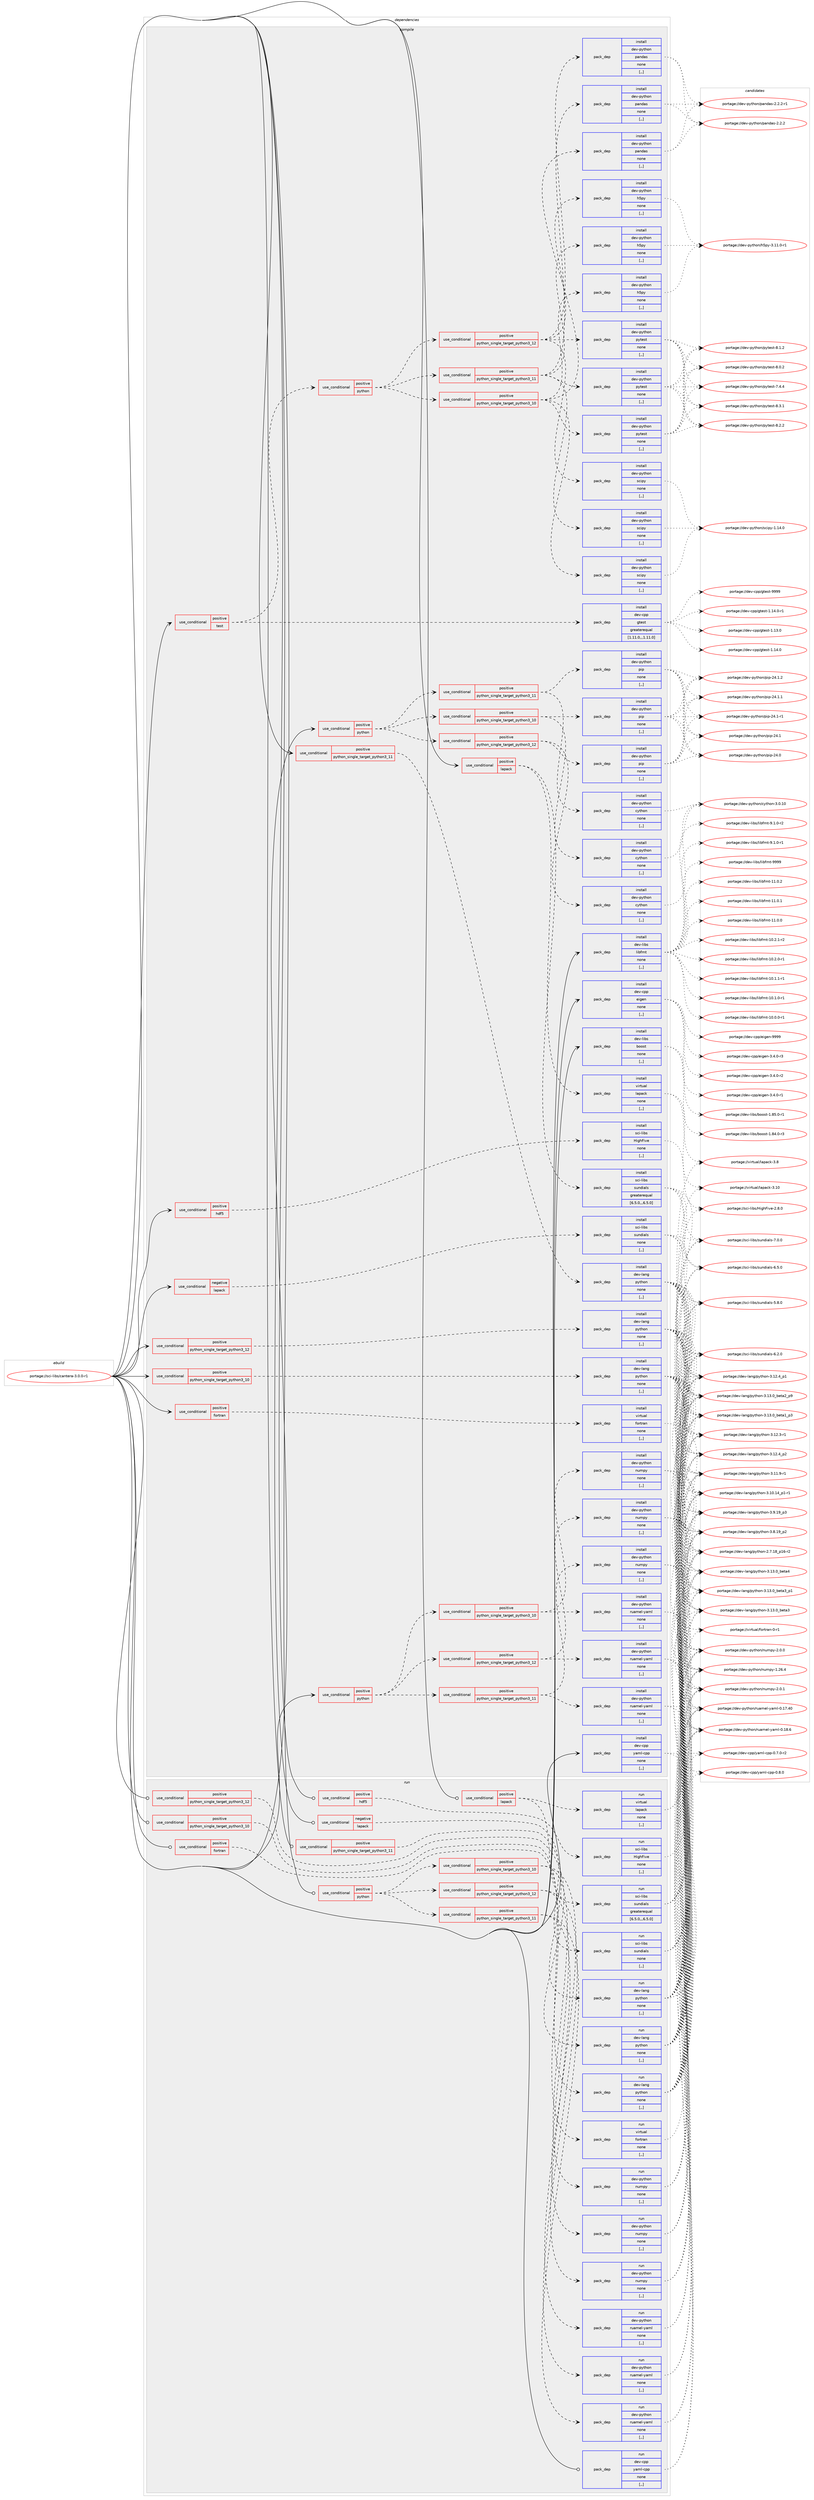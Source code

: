 digraph prolog {

# *************
# Graph options
# *************

newrank=true;
concentrate=true;
compound=true;
graph [rankdir=LR,fontname=Helvetica,fontsize=10,ranksep=1.5];#, ranksep=2.5, nodesep=0.2];
edge  [arrowhead=vee];
node  [fontname=Helvetica,fontsize=10];

# **********
# The ebuild
# **********

subgraph cluster_leftcol {
color=gray;
label=<<i>ebuild</i>>;
id [label="portage://sci-libs/cantera-3.0.0-r1", color=red, width=4, href="../sci-libs/cantera-3.0.0-r1.svg"];
}

# ****************
# The dependencies
# ****************

subgraph cluster_midcol {
color=gray;
label=<<i>dependencies</i>>;
subgraph cluster_compile {
fillcolor="#eeeeee";
style=filled;
label=<<i>compile</i>>;
subgraph cond105953 {
dependency400909 [label=<<TABLE BORDER="0" CELLBORDER="1" CELLSPACING="0" CELLPADDING="4"><TR><TD ROWSPAN="3" CELLPADDING="10">use_conditional</TD></TR><TR><TD>negative</TD></TR><TR><TD>lapack</TD></TR></TABLE>>, shape=none, color=red];
subgraph pack292103 {
dependency400910 [label=<<TABLE BORDER="0" CELLBORDER="1" CELLSPACING="0" CELLPADDING="4" WIDTH="220"><TR><TD ROWSPAN="6" CELLPADDING="30">pack_dep</TD></TR><TR><TD WIDTH="110">install</TD></TR><TR><TD>sci-libs</TD></TR><TR><TD>sundials</TD></TR><TR><TD>none</TD></TR><TR><TD>[,,]</TD></TR></TABLE>>, shape=none, color=blue];
}
dependency400909:e -> dependency400910:w [weight=20,style="dashed",arrowhead="vee"];
}
id:e -> dependency400909:w [weight=20,style="solid",arrowhead="vee"];
subgraph cond105954 {
dependency400911 [label=<<TABLE BORDER="0" CELLBORDER="1" CELLSPACING="0" CELLPADDING="4"><TR><TD ROWSPAN="3" CELLPADDING="10">use_conditional</TD></TR><TR><TD>positive</TD></TR><TR><TD>fortran</TD></TR></TABLE>>, shape=none, color=red];
subgraph pack292104 {
dependency400912 [label=<<TABLE BORDER="0" CELLBORDER="1" CELLSPACING="0" CELLPADDING="4" WIDTH="220"><TR><TD ROWSPAN="6" CELLPADDING="30">pack_dep</TD></TR><TR><TD WIDTH="110">install</TD></TR><TR><TD>virtual</TD></TR><TR><TD>fortran</TD></TR><TR><TD>none</TD></TR><TR><TD>[,,]</TD></TR></TABLE>>, shape=none, color=blue];
}
dependency400911:e -> dependency400912:w [weight=20,style="dashed",arrowhead="vee"];
}
id:e -> dependency400911:w [weight=20,style="solid",arrowhead="vee"];
subgraph cond105955 {
dependency400913 [label=<<TABLE BORDER="0" CELLBORDER="1" CELLSPACING="0" CELLPADDING="4"><TR><TD ROWSPAN="3" CELLPADDING="10">use_conditional</TD></TR><TR><TD>positive</TD></TR><TR><TD>hdf5</TD></TR></TABLE>>, shape=none, color=red];
subgraph pack292105 {
dependency400914 [label=<<TABLE BORDER="0" CELLBORDER="1" CELLSPACING="0" CELLPADDING="4" WIDTH="220"><TR><TD ROWSPAN="6" CELLPADDING="30">pack_dep</TD></TR><TR><TD WIDTH="110">install</TD></TR><TR><TD>sci-libs</TD></TR><TR><TD>HighFive</TD></TR><TR><TD>none</TD></TR><TR><TD>[,,]</TD></TR></TABLE>>, shape=none, color=blue];
}
dependency400913:e -> dependency400914:w [weight=20,style="dashed",arrowhead="vee"];
}
id:e -> dependency400913:w [weight=20,style="solid",arrowhead="vee"];
subgraph cond105956 {
dependency400915 [label=<<TABLE BORDER="0" CELLBORDER="1" CELLSPACING="0" CELLPADDING="4"><TR><TD ROWSPAN="3" CELLPADDING="10">use_conditional</TD></TR><TR><TD>positive</TD></TR><TR><TD>lapack</TD></TR></TABLE>>, shape=none, color=red];
subgraph pack292106 {
dependency400916 [label=<<TABLE BORDER="0" CELLBORDER="1" CELLSPACING="0" CELLPADDING="4" WIDTH="220"><TR><TD ROWSPAN="6" CELLPADDING="30">pack_dep</TD></TR><TR><TD WIDTH="110">install</TD></TR><TR><TD>sci-libs</TD></TR><TR><TD>sundials</TD></TR><TR><TD>greaterequal</TD></TR><TR><TD>[6.5.0,,,6.5.0]</TD></TR></TABLE>>, shape=none, color=blue];
}
dependency400915:e -> dependency400916:w [weight=20,style="dashed",arrowhead="vee"];
subgraph pack292107 {
dependency400917 [label=<<TABLE BORDER="0" CELLBORDER="1" CELLSPACING="0" CELLPADDING="4" WIDTH="220"><TR><TD ROWSPAN="6" CELLPADDING="30">pack_dep</TD></TR><TR><TD WIDTH="110">install</TD></TR><TR><TD>virtual</TD></TR><TR><TD>lapack</TD></TR><TR><TD>none</TD></TR><TR><TD>[,,]</TD></TR></TABLE>>, shape=none, color=blue];
}
dependency400915:e -> dependency400917:w [weight=20,style="dashed",arrowhead="vee"];
}
id:e -> dependency400915:w [weight=20,style="solid",arrowhead="vee"];
subgraph cond105957 {
dependency400918 [label=<<TABLE BORDER="0" CELLBORDER="1" CELLSPACING="0" CELLPADDING="4"><TR><TD ROWSPAN="3" CELLPADDING="10">use_conditional</TD></TR><TR><TD>positive</TD></TR><TR><TD>python</TD></TR></TABLE>>, shape=none, color=red];
subgraph cond105958 {
dependency400919 [label=<<TABLE BORDER="0" CELLBORDER="1" CELLSPACING="0" CELLPADDING="4"><TR><TD ROWSPAN="3" CELLPADDING="10">use_conditional</TD></TR><TR><TD>positive</TD></TR><TR><TD>python_single_target_python3_10</TD></TR></TABLE>>, shape=none, color=red];
subgraph pack292108 {
dependency400920 [label=<<TABLE BORDER="0" CELLBORDER="1" CELLSPACING="0" CELLPADDING="4" WIDTH="220"><TR><TD ROWSPAN="6" CELLPADDING="30">pack_dep</TD></TR><TR><TD WIDTH="110">install</TD></TR><TR><TD>dev-python</TD></TR><TR><TD>cython</TD></TR><TR><TD>none</TD></TR><TR><TD>[,,]</TD></TR></TABLE>>, shape=none, color=blue];
}
dependency400919:e -> dependency400920:w [weight=20,style="dashed",arrowhead="vee"];
subgraph pack292109 {
dependency400921 [label=<<TABLE BORDER="0" CELLBORDER="1" CELLSPACING="0" CELLPADDING="4" WIDTH="220"><TR><TD ROWSPAN="6" CELLPADDING="30">pack_dep</TD></TR><TR><TD WIDTH="110">install</TD></TR><TR><TD>dev-python</TD></TR><TR><TD>pip</TD></TR><TR><TD>none</TD></TR><TR><TD>[,,]</TD></TR></TABLE>>, shape=none, color=blue];
}
dependency400919:e -> dependency400921:w [weight=20,style="dashed",arrowhead="vee"];
}
dependency400918:e -> dependency400919:w [weight=20,style="dashed",arrowhead="vee"];
subgraph cond105959 {
dependency400922 [label=<<TABLE BORDER="0" CELLBORDER="1" CELLSPACING="0" CELLPADDING="4"><TR><TD ROWSPAN="3" CELLPADDING="10">use_conditional</TD></TR><TR><TD>positive</TD></TR><TR><TD>python_single_target_python3_11</TD></TR></TABLE>>, shape=none, color=red];
subgraph pack292110 {
dependency400923 [label=<<TABLE BORDER="0" CELLBORDER="1" CELLSPACING="0" CELLPADDING="4" WIDTH="220"><TR><TD ROWSPAN="6" CELLPADDING="30">pack_dep</TD></TR><TR><TD WIDTH="110">install</TD></TR><TR><TD>dev-python</TD></TR><TR><TD>cython</TD></TR><TR><TD>none</TD></TR><TR><TD>[,,]</TD></TR></TABLE>>, shape=none, color=blue];
}
dependency400922:e -> dependency400923:w [weight=20,style="dashed",arrowhead="vee"];
subgraph pack292111 {
dependency400924 [label=<<TABLE BORDER="0" CELLBORDER="1" CELLSPACING="0" CELLPADDING="4" WIDTH="220"><TR><TD ROWSPAN="6" CELLPADDING="30">pack_dep</TD></TR><TR><TD WIDTH="110">install</TD></TR><TR><TD>dev-python</TD></TR><TR><TD>pip</TD></TR><TR><TD>none</TD></TR><TR><TD>[,,]</TD></TR></TABLE>>, shape=none, color=blue];
}
dependency400922:e -> dependency400924:w [weight=20,style="dashed",arrowhead="vee"];
}
dependency400918:e -> dependency400922:w [weight=20,style="dashed",arrowhead="vee"];
subgraph cond105960 {
dependency400925 [label=<<TABLE BORDER="0" CELLBORDER="1" CELLSPACING="0" CELLPADDING="4"><TR><TD ROWSPAN="3" CELLPADDING="10">use_conditional</TD></TR><TR><TD>positive</TD></TR><TR><TD>python_single_target_python3_12</TD></TR></TABLE>>, shape=none, color=red];
subgraph pack292112 {
dependency400926 [label=<<TABLE BORDER="0" CELLBORDER="1" CELLSPACING="0" CELLPADDING="4" WIDTH="220"><TR><TD ROWSPAN="6" CELLPADDING="30">pack_dep</TD></TR><TR><TD WIDTH="110">install</TD></TR><TR><TD>dev-python</TD></TR><TR><TD>cython</TD></TR><TR><TD>none</TD></TR><TR><TD>[,,]</TD></TR></TABLE>>, shape=none, color=blue];
}
dependency400925:e -> dependency400926:w [weight=20,style="dashed",arrowhead="vee"];
subgraph pack292113 {
dependency400927 [label=<<TABLE BORDER="0" CELLBORDER="1" CELLSPACING="0" CELLPADDING="4" WIDTH="220"><TR><TD ROWSPAN="6" CELLPADDING="30">pack_dep</TD></TR><TR><TD WIDTH="110">install</TD></TR><TR><TD>dev-python</TD></TR><TR><TD>pip</TD></TR><TR><TD>none</TD></TR><TR><TD>[,,]</TD></TR></TABLE>>, shape=none, color=blue];
}
dependency400925:e -> dependency400927:w [weight=20,style="dashed",arrowhead="vee"];
}
dependency400918:e -> dependency400925:w [weight=20,style="dashed",arrowhead="vee"];
}
id:e -> dependency400918:w [weight=20,style="solid",arrowhead="vee"];
subgraph cond105961 {
dependency400928 [label=<<TABLE BORDER="0" CELLBORDER="1" CELLSPACING="0" CELLPADDING="4"><TR><TD ROWSPAN="3" CELLPADDING="10">use_conditional</TD></TR><TR><TD>positive</TD></TR><TR><TD>python</TD></TR></TABLE>>, shape=none, color=red];
subgraph cond105962 {
dependency400929 [label=<<TABLE BORDER="0" CELLBORDER="1" CELLSPACING="0" CELLPADDING="4"><TR><TD ROWSPAN="3" CELLPADDING="10">use_conditional</TD></TR><TR><TD>positive</TD></TR><TR><TD>python_single_target_python3_10</TD></TR></TABLE>>, shape=none, color=red];
subgraph pack292114 {
dependency400930 [label=<<TABLE BORDER="0" CELLBORDER="1" CELLSPACING="0" CELLPADDING="4" WIDTH="220"><TR><TD ROWSPAN="6" CELLPADDING="30">pack_dep</TD></TR><TR><TD WIDTH="110">install</TD></TR><TR><TD>dev-python</TD></TR><TR><TD>numpy</TD></TR><TR><TD>none</TD></TR><TR><TD>[,,]</TD></TR></TABLE>>, shape=none, color=blue];
}
dependency400929:e -> dependency400930:w [weight=20,style="dashed",arrowhead="vee"];
subgraph pack292115 {
dependency400931 [label=<<TABLE BORDER="0" CELLBORDER="1" CELLSPACING="0" CELLPADDING="4" WIDTH="220"><TR><TD ROWSPAN="6" CELLPADDING="30">pack_dep</TD></TR><TR><TD WIDTH="110">install</TD></TR><TR><TD>dev-python</TD></TR><TR><TD>ruamel-yaml</TD></TR><TR><TD>none</TD></TR><TR><TD>[,,]</TD></TR></TABLE>>, shape=none, color=blue];
}
dependency400929:e -> dependency400931:w [weight=20,style="dashed",arrowhead="vee"];
}
dependency400928:e -> dependency400929:w [weight=20,style="dashed",arrowhead="vee"];
subgraph cond105963 {
dependency400932 [label=<<TABLE BORDER="0" CELLBORDER="1" CELLSPACING="0" CELLPADDING="4"><TR><TD ROWSPAN="3" CELLPADDING="10">use_conditional</TD></TR><TR><TD>positive</TD></TR><TR><TD>python_single_target_python3_11</TD></TR></TABLE>>, shape=none, color=red];
subgraph pack292116 {
dependency400933 [label=<<TABLE BORDER="0" CELLBORDER="1" CELLSPACING="0" CELLPADDING="4" WIDTH="220"><TR><TD ROWSPAN="6" CELLPADDING="30">pack_dep</TD></TR><TR><TD WIDTH="110">install</TD></TR><TR><TD>dev-python</TD></TR><TR><TD>numpy</TD></TR><TR><TD>none</TD></TR><TR><TD>[,,]</TD></TR></TABLE>>, shape=none, color=blue];
}
dependency400932:e -> dependency400933:w [weight=20,style="dashed",arrowhead="vee"];
subgraph pack292117 {
dependency400934 [label=<<TABLE BORDER="0" CELLBORDER="1" CELLSPACING="0" CELLPADDING="4" WIDTH="220"><TR><TD ROWSPAN="6" CELLPADDING="30">pack_dep</TD></TR><TR><TD WIDTH="110">install</TD></TR><TR><TD>dev-python</TD></TR><TR><TD>ruamel-yaml</TD></TR><TR><TD>none</TD></TR><TR><TD>[,,]</TD></TR></TABLE>>, shape=none, color=blue];
}
dependency400932:e -> dependency400934:w [weight=20,style="dashed",arrowhead="vee"];
}
dependency400928:e -> dependency400932:w [weight=20,style="dashed",arrowhead="vee"];
subgraph cond105964 {
dependency400935 [label=<<TABLE BORDER="0" CELLBORDER="1" CELLSPACING="0" CELLPADDING="4"><TR><TD ROWSPAN="3" CELLPADDING="10">use_conditional</TD></TR><TR><TD>positive</TD></TR><TR><TD>python_single_target_python3_12</TD></TR></TABLE>>, shape=none, color=red];
subgraph pack292118 {
dependency400936 [label=<<TABLE BORDER="0" CELLBORDER="1" CELLSPACING="0" CELLPADDING="4" WIDTH="220"><TR><TD ROWSPAN="6" CELLPADDING="30">pack_dep</TD></TR><TR><TD WIDTH="110">install</TD></TR><TR><TD>dev-python</TD></TR><TR><TD>numpy</TD></TR><TR><TD>none</TD></TR><TR><TD>[,,]</TD></TR></TABLE>>, shape=none, color=blue];
}
dependency400935:e -> dependency400936:w [weight=20,style="dashed",arrowhead="vee"];
subgraph pack292119 {
dependency400937 [label=<<TABLE BORDER="0" CELLBORDER="1" CELLSPACING="0" CELLPADDING="4" WIDTH="220"><TR><TD ROWSPAN="6" CELLPADDING="30">pack_dep</TD></TR><TR><TD WIDTH="110">install</TD></TR><TR><TD>dev-python</TD></TR><TR><TD>ruamel-yaml</TD></TR><TR><TD>none</TD></TR><TR><TD>[,,]</TD></TR></TABLE>>, shape=none, color=blue];
}
dependency400935:e -> dependency400937:w [weight=20,style="dashed",arrowhead="vee"];
}
dependency400928:e -> dependency400935:w [weight=20,style="dashed",arrowhead="vee"];
}
id:e -> dependency400928:w [weight=20,style="solid",arrowhead="vee"];
subgraph cond105965 {
dependency400938 [label=<<TABLE BORDER="0" CELLBORDER="1" CELLSPACING="0" CELLPADDING="4"><TR><TD ROWSPAN="3" CELLPADDING="10">use_conditional</TD></TR><TR><TD>positive</TD></TR><TR><TD>python_single_target_python3_10</TD></TR></TABLE>>, shape=none, color=red];
subgraph pack292120 {
dependency400939 [label=<<TABLE BORDER="0" CELLBORDER="1" CELLSPACING="0" CELLPADDING="4" WIDTH="220"><TR><TD ROWSPAN="6" CELLPADDING="30">pack_dep</TD></TR><TR><TD WIDTH="110">install</TD></TR><TR><TD>dev-lang</TD></TR><TR><TD>python</TD></TR><TR><TD>none</TD></TR><TR><TD>[,,]</TD></TR></TABLE>>, shape=none, color=blue];
}
dependency400938:e -> dependency400939:w [weight=20,style="dashed",arrowhead="vee"];
}
id:e -> dependency400938:w [weight=20,style="solid",arrowhead="vee"];
subgraph cond105966 {
dependency400940 [label=<<TABLE BORDER="0" CELLBORDER="1" CELLSPACING="0" CELLPADDING="4"><TR><TD ROWSPAN="3" CELLPADDING="10">use_conditional</TD></TR><TR><TD>positive</TD></TR><TR><TD>python_single_target_python3_11</TD></TR></TABLE>>, shape=none, color=red];
subgraph pack292121 {
dependency400941 [label=<<TABLE BORDER="0" CELLBORDER="1" CELLSPACING="0" CELLPADDING="4" WIDTH="220"><TR><TD ROWSPAN="6" CELLPADDING="30">pack_dep</TD></TR><TR><TD WIDTH="110">install</TD></TR><TR><TD>dev-lang</TD></TR><TR><TD>python</TD></TR><TR><TD>none</TD></TR><TR><TD>[,,]</TD></TR></TABLE>>, shape=none, color=blue];
}
dependency400940:e -> dependency400941:w [weight=20,style="dashed",arrowhead="vee"];
}
id:e -> dependency400940:w [weight=20,style="solid",arrowhead="vee"];
subgraph cond105967 {
dependency400942 [label=<<TABLE BORDER="0" CELLBORDER="1" CELLSPACING="0" CELLPADDING="4"><TR><TD ROWSPAN="3" CELLPADDING="10">use_conditional</TD></TR><TR><TD>positive</TD></TR><TR><TD>python_single_target_python3_12</TD></TR></TABLE>>, shape=none, color=red];
subgraph pack292122 {
dependency400943 [label=<<TABLE BORDER="0" CELLBORDER="1" CELLSPACING="0" CELLPADDING="4" WIDTH="220"><TR><TD ROWSPAN="6" CELLPADDING="30">pack_dep</TD></TR><TR><TD WIDTH="110">install</TD></TR><TR><TD>dev-lang</TD></TR><TR><TD>python</TD></TR><TR><TD>none</TD></TR><TR><TD>[,,]</TD></TR></TABLE>>, shape=none, color=blue];
}
dependency400942:e -> dependency400943:w [weight=20,style="dashed",arrowhead="vee"];
}
id:e -> dependency400942:w [weight=20,style="solid",arrowhead="vee"];
subgraph cond105968 {
dependency400944 [label=<<TABLE BORDER="0" CELLBORDER="1" CELLSPACING="0" CELLPADDING="4"><TR><TD ROWSPAN="3" CELLPADDING="10">use_conditional</TD></TR><TR><TD>positive</TD></TR><TR><TD>test</TD></TR></TABLE>>, shape=none, color=red];
subgraph pack292123 {
dependency400945 [label=<<TABLE BORDER="0" CELLBORDER="1" CELLSPACING="0" CELLPADDING="4" WIDTH="220"><TR><TD ROWSPAN="6" CELLPADDING="30">pack_dep</TD></TR><TR><TD WIDTH="110">install</TD></TR><TR><TD>dev-cpp</TD></TR><TR><TD>gtest</TD></TR><TR><TD>greaterequal</TD></TR><TR><TD>[1.11.0,,,1.11.0]</TD></TR></TABLE>>, shape=none, color=blue];
}
dependency400944:e -> dependency400945:w [weight=20,style="dashed",arrowhead="vee"];
subgraph cond105969 {
dependency400946 [label=<<TABLE BORDER="0" CELLBORDER="1" CELLSPACING="0" CELLPADDING="4"><TR><TD ROWSPAN="3" CELLPADDING="10">use_conditional</TD></TR><TR><TD>positive</TD></TR><TR><TD>python</TD></TR></TABLE>>, shape=none, color=red];
subgraph cond105970 {
dependency400947 [label=<<TABLE BORDER="0" CELLBORDER="1" CELLSPACING="0" CELLPADDING="4"><TR><TD ROWSPAN="3" CELLPADDING="10">use_conditional</TD></TR><TR><TD>positive</TD></TR><TR><TD>python_single_target_python3_10</TD></TR></TABLE>>, shape=none, color=red];
subgraph pack292124 {
dependency400948 [label=<<TABLE BORDER="0" CELLBORDER="1" CELLSPACING="0" CELLPADDING="4" WIDTH="220"><TR><TD ROWSPAN="6" CELLPADDING="30">pack_dep</TD></TR><TR><TD WIDTH="110">install</TD></TR><TR><TD>dev-python</TD></TR><TR><TD>h5py</TD></TR><TR><TD>none</TD></TR><TR><TD>[,,]</TD></TR></TABLE>>, shape=none, color=blue];
}
dependency400947:e -> dependency400948:w [weight=20,style="dashed",arrowhead="vee"];
subgraph pack292125 {
dependency400949 [label=<<TABLE BORDER="0" CELLBORDER="1" CELLSPACING="0" CELLPADDING="4" WIDTH="220"><TR><TD ROWSPAN="6" CELLPADDING="30">pack_dep</TD></TR><TR><TD WIDTH="110">install</TD></TR><TR><TD>dev-python</TD></TR><TR><TD>pandas</TD></TR><TR><TD>none</TD></TR><TR><TD>[,,]</TD></TR></TABLE>>, shape=none, color=blue];
}
dependency400947:e -> dependency400949:w [weight=20,style="dashed",arrowhead="vee"];
subgraph pack292126 {
dependency400950 [label=<<TABLE BORDER="0" CELLBORDER="1" CELLSPACING="0" CELLPADDING="4" WIDTH="220"><TR><TD ROWSPAN="6" CELLPADDING="30">pack_dep</TD></TR><TR><TD WIDTH="110">install</TD></TR><TR><TD>dev-python</TD></TR><TR><TD>pytest</TD></TR><TR><TD>none</TD></TR><TR><TD>[,,]</TD></TR></TABLE>>, shape=none, color=blue];
}
dependency400947:e -> dependency400950:w [weight=20,style="dashed",arrowhead="vee"];
subgraph pack292127 {
dependency400951 [label=<<TABLE BORDER="0" CELLBORDER="1" CELLSPACING="0" CELLPADDING="4" WIDTH="220"><TR><TD ROWSPAN="6" CELLPADDING="30">pack_dep</TD></TR><TR><TD WIDTH="110">install</TD></TR><TR><TD>dev-python</TD></TR><TR><TD>scipy</TD></TR><TR><TD>none</TD></TR><TR><TD>[,,]</TD></TR></TABLE>>, shape=none, color=blue];
}
dependency400947:e -> dependency400951:w [weight=20,style="dashed",arrowhead="vee"];
}
dependency400946:e -> dependency400947:w [weight=20,style="dashed",arrowhead="vee"];
subgraph cond105971 {
dependency400952 [label=<<TABLE BORDER="0" CELLBORDER="1" CELLSPACING="0" CELLPADDING="4"><TR><TD ROWSPAN="3" CELLPADDING="10">use_conditional</TD></TR><TR><TD>positive</TD></TR><TR><TD>python_single_target_python3_11</TD></TR></TABLE>>, shape=none, color=red];
subgraph pack292128 {
dependency400953 [label=<<TABLE BORDER="0" CELLBORDER="1" CELLSPACING="0" CELLPADDING="4" WIDTH="220"><TR><TD ROWSPAN="6" CELLPADDING="30">pack_dep</TD></TR><TR><TD WIDTH="110">install</TD></TR><TR><TD>dev-python</TD></TR><TR><TD>h5py</TD></TR><TR><TD>none</TD></TR><TR><TD>[,,]</TD></TR></TABLE>>, shape=none, color=blue];
}
dependency400952:e -> dependency400953:w [weight=20,style="dashed",arrowhead="vee"];
subgraph pack292129 {
dependency400954 [label=<<TABLE BORDER="0" CELLBORDER="1" CELLSPACING="0" CELLPADDING="4" WIDTH="220"><TR><TD ROWSPAN="6" CELLPADDING="30">pack_dep</TD></TR><TR><TD WIDTH="110">install</TD></TR><TR><TD>dev-python</TD></TR><TR><TD>pandas</TD></TR><TR><TD>none</TD></TR><TR><TD>[,,]</TD></TR></TABLE>>, shape=none, color=blue];
}
dependency400952:e -> dependency400954:w [weight=20,style="dashed",arrowhead="vee"];
subgraph pack292130 {
dependency400955 [label=<<TABLE BORDER="0" CELLBORDER="1" CELLSPACING="0" CELLPADDING="4" WIDTH="220"><TR><TD ROWSPAN="6" CELLPADDING="30">pack_dep</TD></TR><TR><TD WIDTH="110">install</TD></TR><TR><TD>dev-python</TD></TR><TR><TD>pytest</TD></TR><TR><TD>none</TD></TR><TR><TD>[,,]</TD></TR></TABLE>>, shape=none, color=blue];
}
dependency400952:e -> dependency400955:w [weight=20,style="dashed",arrowhead="vee"];
subgraph pack292131 {
dependency400956 [label=<<TABLE BORDER="0" CELLBORDER="1" CELLSPACING="0" CELLPADDING="4" WIDTH="220"><TR><TD ROWSPAN="6" CELLPADDING="30">pack_dep</TD></TR><TR><TD WIDTH="110">install</TD></TR><TR><TD>dev-python</TD></TR><TR><TD>scipy</TD></TR><TR><TD>none</TD></TR><TR><TD>[,,]</TD></TR></TABLE>>, shape=none, color=blue];
}
dependency400952:e -> dependency400956:w [weight=20,style="dashed",arrowhead="vee"];
}
dependency400946:e -> dependency400952:w [weight=20,style="dashed",arrowhead="vee"];
subgraph cond105972 {
dependency400957 [label=<<TABLE BORDER="0" CELLBORDER="1" CELLSPACING="0" CELLPADDING="4"><TR><TD ROWSPAN="3" CELLPADDING="10">use_conditional</TD></TR><TR><TD>positive</TD></TR><TR><TD>python_single_target_python3_12</TD></TR></TABLE>>, shape=none, color=red];
subgraph pack292132 {
dependency400958 [label=<<TABLE BORDER="0" CELLBORDER="1" CELLSPACING="0" CELLPADDING="4" WIDTH="220"><TR><TD ROWSPAN="6" CELLPADDING="30">pack_dep</TD></TR><TR><TD WIDTH="110">install</TD></TR><TR><TD>dev-python</TD></TR><TR><TD>h5py</TD></TR><TR><TD>none</TD></TR><TR><TD>[,,]</TD></TR></TABLE>>, shape=none, color=blue];
}
dependency400957:e -> dependency400958:w [weight=20,style="dashed",arrowhead="vee"];
subgraph pack292133 {
dependency400959 [label=<<TABLE BORDER="0" CELLBORDER="1" CELLSPACING="0" CELLPADDING="4" WIDTH="220"><TR><TD ROWSPAN="6" CELLPADDING="30">pack_dep</TD></TR><TR><TD WIDTH="110">install</TD></TR><TR><TD>dev-python</TD></TR><TR><TD>pandas</TD></TR><TR><TD>none</TD></TR><TR><TD>[,,]</TD></TR></TABLE>>, shape=none, color=blue];
}
dependency400957:e -> dependency400959:w [weight=20,style="dashed",arrowhead="vee"];
subgraph pack292134 {
dependency400960 [label=<<TABLE BORDER="0" CELLBORDER="1" CELLSPACING="0" CELLPADDING="4" WIDTH="220"><TR><TD ROWSPAN="6" CELLPADDING="30">pack_dep</TD></TR><TR><TD WIDTH="110">install</TD></TR><TR><TD>dev-python</TD></TR><TR><TD>pytest</TD></TR><TR><TD>none</TD></TR><TR><TD>[,,]</TD></TR></TABLE>>, shape=none, color=blue];
}
dependency400957:e -> dependency400960:w [weight=20,style="dashed",arrowhead="vee"];
subgraph pack292135 {
dependency400961 [label=<<TABLE BORDER="0" CELLBORDER="1" CELLSPACING="0" CELLPADDING="4" WIDTH="220"><TR><TD ROWSPAN="6" CELLPADDING="30">pack_dep</TD></TR><TR><TD WIDTH="110">install</TD></TR><TR><TD>dev-python</TD></TR><TR><TD>scipy</TD></TR><TR><TD>none</TD></TR><TR><TD>[,,]</TD></TR></TABLE>>, shape=none, color=blue];
}
dependency400957:e -> dependency400961:w [weight=20,style="dashed",arrowhead="vee"];
}
dependency400946:e -> dependency400957:w [weight=20,style="dashed",arrowhead="vee"];
}
dependency400944:e -> dependency400946:w [weight=20,style="dashed",arrowhead="vee"];
}
id:e -> dependency400944:w [weight=20,style="solid",arrowhead="vee"];
subgraph pack292136 {
dependency400962 [label=<<TABLE BORDER="0" CELLBORDER="1" CELLSPACING="0" CELLPADDING="4" WIDTH="220"><TR><TD ROWSPAN="6" CELLPADDING="30">pack_dep</TD></TR><TR><TD WIDTH="110">install</TD></TR><TR><TD>dev-cpp</TD></TR><TR><TD>eigen</TD></TR><TR><TD>none</TD></TR><TR><TD>[,,]</TD></TR></TABLE>>, shape=none, color=blue];
}
id:e -> dependency400962:w [weight=20,style="solid",arrowhead="vee"];
subgraph pack292137 {
dependency400963 [label=<<TABLE BORDER="0" CELLBORDER="1" CELLSPACING="0" CELLPADDING="4" WIDTH="220"><TR><TD ROWSPAN="6" CELLPADDING="30">pack_dep</TD></TR><TR><TD WIDTH="110">install</TD></TR><TR><TD>dev-cpp</TD></TR><TR><TD>yaml-cpp</TD></TR><TR><TD>none</TD></TR><TR><TD>[,,]</TD></TR></TABLE>>, shape=none, color=blue];
}
id:e -> dependency400963:w [weight=20,style="solid",arrowhead="vee"];
subgraph pack292138 {
dependency400964 [label=<<TABLE BORDER="0" CELLBORDER="1" CELLSPACING="0" CELLPADDING="4" WIDTH="220"><TR><TD ROWSPAN="6" CELLPADDING="30">pack_dep</TD></TR><TR><TD WIDTH="110">install</TD></TR><TR><TD>dev-libs</TD></TR><TR><TD>boost</TD></TR><TR><TD>none</TD></TR><TR><TD>[,,]</TD></TR></TABLE>>, shape=none, color=blue];
}
id:e -> dependency400964:w [weight=20,style="solid",arrowhead="vee"];
subgraph pack292139 {
dependency400965 [label=<<TABLE BORDER="0" CELLBORDER="1" CELLSPACING="0" CELLPADDING="4" WIDTH="220"><TR><TD ROWSPAN="6" CELLPADDING="30">pack_dep</TD></TR><TR><TD WIDTH="110">install</TD></TR><TR><TD>dev-libs</TD></TR><TR><TD>libfmt</TD></TR><TR><TD>none</TD></TR><TR><TD>[,,]</TD></TR></TABLE>>, shape=none, color=blue];
}
id:e -> dependency400965:w [weight=20,style="solid",arrowhead="vee"];
}
subgraph cluster_compileandrun {
fillcolor="#eeeeee";
style=filled;
label=<<i>compile and run</i>>;
}
subgraph cluster_run {
fillcolor="#eeeeee";
style=filled;
label=<<i>run</i>>;
subgraph cond105973 {
dependency400966 [label=<<TABLE BORDER="0" CELLBORDER="1" CELLSPACING="0" CELLPADDING="4"><TR><TD ROWSPAN="3" CELLPADDING="10">use_conditional</TD></TR><TR><TD>negative</TD></TR><TR><TD>lapack</TD></TR></TABLE>>, shape=none, color=red];
subgraph pack292140 {
dependency400967 [label=<<TABLE BORDER="0" CELLBORDER="1" CELLSPACING="0" CELLPADDING="4" WIDTH="220"><TR><TD ROWSPAN="6" CELLPADDING="30">pack_dep</TD></TR><TR><TD WIDTH="110">run</TD></TR><TR><TD>sci-libs</TD></TR><TR><TD>sundials</TD></TR><TR><TD>none</TD></TR><TR><TD>[,,]</TD></TR></TABLE>>, shape=none, color=blue];
}
dependency400966:e -> dependency400967:w [weight=20,style="dashed",arrowhead="vee"];
}
id:e -> dependency400966:w [weight=20,style="solid",arrowhead="odot"];
subgraph cond105974 {
dependency400968 [label=<<TABLE BORDER="0" CELLBORDER="1" CELLSPACING="0" CELLPADDING="4"><TR><TD ROWSPAN="3" CELLPADDING="10">use_conditional</TD></TR><TR><TD>positive</TD></TR><TR><TD>fortran</TD></TR></TABLE>>, shape=none, color=red];
subgraph pack292141 {
dependency400969 [label=<<TABLE BORDER="0" CELLBORDER="1" CELLSPACING="0" CELLPADDING="4" WIDTH="220"><TR><TD ROWSPAN="6" CELLPADDING="30">pack_dep</TD></TR><TR><TD WIDTH="110">run</TD></TR><TR><TD>virtual</TD></TR><TR><TD>fortran</TD></TR><TR><TD>none</TD></TR><TR><TD>[,,]</TD></TR></TABLE>>, shape=none, color=blue];
}
dependency400968:e -> dependency400969:w [weight=20,style="dashed",arrowhead="vee"];
}
id:e -> dependency400968:w [weight=20,style="solid",arrowhead="odot"];
subgraph cond105975 {
dependency400970 [label=<<TABLE BORDER="0" CELLBORDER="1" CELLSPACING="0" CELLPADDING="4"><TR><TD ROWSPAN="3" CELLPADDING="10">use_conditional</TD></TR><TR><TD>positive</TD></TR><TR><TD>hdf5</TD></TR></TABLE>>, shape=none, color=red];
subgraph pack292142 {
dependency400971 [label=<<TABLE BORDER="0" CELLBORDER="1" CELLSPACING="0" CELLPADDING="4" WIDTH="220"><TR><TD ROWSPAN="6" CELLPADDING="30">pack_dep</TD></TR><TR><TD WIDTH="110">run</TD></TR><TR><TD>sci-libs</TD></TR><TR><TD>HighFive</TD></TR><TR><TD>none</TD></TR><TR><TD>[,,]</TD></TR></TABLE>>, shape=none, color=blue];
}
dependency400970:e -> dependency400971:w [weight=20,style="dashed",arrowhead="vee"];
}
id:e -> dependency400970:w [weight=20,style="solid",arrowhead="odot"];
subgraph cond105976 {
dependency400972 [label=<<TABLE BORDER="0" CELLBORDER="1" CELLSPACING="0" CELLPADDING="4"><TR><TD ROWSPAN="3" CELLPADDING="10">use_conditional</TD></TR><TR><TD>positive</TD></TR><TR><TD>lapack</TD></TR></TABLE>>, shape=none, color=red];
subgraph pack292143 {
dependency400973 [label=<<TABLE BORDER="0" CELLBORDER="1" CELLSPACING="0" CELLPADDING="4" WIDTH="220"><TR><TD ROWSPAN="6" CELLPADDING="30">pack_dep</TD></TR><TR><TD WIDTH="110">run</TD></TR><TR><TD>sci-libs</TD></TR><TR><TD>sundials</TD></TR><TR><TD>greaterequal</TD></TR><TR><TD>[6.5.0,,,6.5.0]</TD></TR></TABLE>>, shape=none, color=blue];
}
dependency400972:e -> dependency400973:w [weight=20,style="dashed",arrowhead="vee"];
subgraph pack292144 {
dependency400974 [label=<<TABLE BORDER="0" CELLBORDER="1" CELLSPACING="0" CELLPADDING="4" WIDTH="220"><TR><TD ROWSPAN="6" CELLPADDING="30">pack_dep</TD></TR><TR><TD WIDTH="110">run</TD></TR><TR><TD>virtual</TD></TR><TR><TD>lapack</TD></TR><TR><TD>none</TD></TR><TR><TD>[,,]</TD></TR></TABLE>>, shape=none, color=blue];
}
dependency400972:e -> dependency400974:w [weight=20,style="dashed",arrowhead="vee"];
}
id:e -> dependency400972:w [weight=20,style="solid",arrowhead="odot"];
subgraph cond105977 {
dependency400975 [label=<<TABLE BORDER="0" CELLBORDER="1" CELLSPACING="0" CELLPADDING="4"><TR><TD ROWSPAN="3" CELLPADDING="10">use_conditional</TD></TR><TR><TD>positive</TD></TR><TR><TD>python</TD></TR></TABLE>>, shape=none, color=red];
subgraph cond105978 {
dependency400976 [label=<<TABLE BORDER="0" CELLBORDER="1" CELLSPACING="0" CELLPADDING="4"><TR><TD ROWSPAN="3" CELLPADDING="10">use_conditional</TD></TR><TR><TD>positive</TD></TR><TR><TD>python_single_target_python3_10</TD></TR></TABLE>>, shape=none, color=red];
subgraph pack292145 {
dependency400977 [label=<<TABLE BORDER="0" CELLBORDER="1" CELLSPACING="0" CELLPADDING="4" WIDTH="220"><TR><TD ROWSPAN="6" CELLPADDING="30">pack_dep</TD></TR><TR><TD WIDTH="110">run</TD></TR><TR><TD>dev-python</TD></TR><TR><TD>numpy</TD></TR><TR><TD>none</TD></TR><TR><TD>[,,]</TD></TR></TABLE>>, shape=none, color=blue];
}
dependency400976:e -> dependency400977:w [weight=20,style="dashed",arrowhead="vee"];
subgraph pack292146 {
dependency400978 [label=<<TABLE BORDER="0" CELLBORDER="1" CELLSPACING="0" CELLPADDING="4" WIDTH="220"><TR><TD ROWSPAN="6" CELLPADDING="30">pack_dep</TD></TR><TR><TD WIDTH="110">run</TD></TR><TR><TD>dev-python</TD></TR><TR><TD>ruamel-yaml</TD></TR><TR><TD>none</TD></TR><TR><TD>[,,]</TD></TR></TABLE>>, shape=none, color=blue];
}
dependency400976:e -> dependency400978:w [weight=20,style="dashed",arrowhead="vee"];
}
dependency400975:e -> dependency400976:w [weight=20,style="dashed",arrowhead="vee"];
subgraph cond105979 {
dependency400979 [label=<<TABLE BORDER="0" CELLBORDER="1" CELLSPACING="0" CELLPADDING="4"><TR><TD ROWSPAN="3" CELLPADDING="10">use_conditional</TD></TR><TR><TD>positive</TD></TR><TR><TD>python_single_target_python3_11</TD></TR></TABLE>>, shape=none, color=red];
subgraph pack292147 {
dependency400980 [label=<<TABLE BORDER="0" CELLBORDER="1" CELLSPACING="0" CELLPADDING="4" WIDTH="220"><TR><TD ROWSPAN="6" CELLPADDING="30">pack_dep</TD></TR><TR><TD WIDTH="110">run</TD></TR><TR><TD>dev-python</TD></TR><TR><TD>numpy</TD></TR><TR><TD>none</TD></TR><TR><TD>[,,]</TD></TR></TABLE>>, shape=none, color=blue];
}
dependency400979:e -> dependency400980:w [weight=20,style="dashed",arrowhead="vee"];
subgraph pack292148 {
dependency400981 [label=<<TABLE BORDER="0" CELLBORDER="1" CELLSPACING="0" CELLPADDING="4" WIDTH="220"><TR><TD ROWSPAN="6" CELLPADDING="30">pack_dep</TD></TR><TR><TD WIDTH="110">run</TD></TR><TR><TD>dev-python</TD></TR><TR><TD>ruamel-yaml</TD></TR><TR><TD>none</TD></TR><TR><TD>[,,]</TD></TR></TABLE>>, shape=none, color=blue];
}
dependency400979:e -> dependency400981:w [weight=20,style="dashed",arrowhead="vee"];
}
dependency400975:e -> dependency400979:w [weight=20,style="dashed",arrowhead="vee"];
subgraph cond105980 {
dependency400982 [label=<<TABLE BORDER="0" CELLBORDER="1" CELLSPACING="0" CELLPADDING="4"><TR><TD ROWSPAN="3" CELLPADDING="10">use_conditional</TD></TR><TR><TD>positive</TD></TR><TR><TD>python_single_target_python3_12</TD></TR></TABLE>>, shape=none, color=red];
subgraph pack292149 {
dependency400983 [label=<<TABLE BORDER="0" CELLBORDER="1" CELLSPACING="0" CELLPADDING="4" WIDTH="220"><TR><TD ROWSPAN="6" CELLPADDING="30">pack_dep</TD></TR><TR><TD WIDTH="110">run</TD></TR><TR><TD>dev-python</TD></TR><TR><TD>numpy</TD></TR><TR><TD>none</TD></TR><TR><TD>[,,]</TD></TR></TABLE>>, shape=none, color=blue];
}
dependency400982:e -> dependency400983:w [weight=20,style="dashed",arrowhead="vee"];
subgraph pack292150 {
dependency400984 [label=<<TABLE BORDER="0" CELLBORDER="1" CELLSPACING="0" CELLPADDING="4" WIDTH="220"><TR><TD ROWSPAN="6" CELLPADDING="30">pack_dep</TD></TR><TR><TD WIDTH="110">run</TD></TR><TR><TD>dev-python</TD></TR><TR><TD>ruamel-yaml</TD></TR><TR><TD>none</TD></TR><TR><TD>[,,]</TD></TR></TABLE>>, shape=none, color=blue];
}
dependency400982:e -> dependency400984:w [weight=20,style="dashed",arrowhead="vee"];
}
dependency400975:e -> dependency400982:w [weight=20,style="dashed",arrowhead="vee"];
}
id:e -> dependency400975:w [weight=20,style="solid",arrowhead="odot"];
subgraph cond105981 {
dependency400985 [label=<<TABLE BORDER="0" CELLBORDER="1" CELLSPACING="0" CELLPADDING="4"><TR><TD ROWSPAN="3" CELLPADDING="10">use_conditional</TD></TR><TR><TD>positive</TD></TR><TR><TD>python_single_target_python3_10</TD></TR></TABLE>>, shape=none, color=red];
subgraph pack292151 {
dependency400986 [label=<<TABLE BORDER="0" CELLBORDER="1" CELLSPACING="0" CELLPADDING="4" WIDTH="220"><TR><TD ROWSPAN="6" CELLPADDING="30">pack_dep</TD></TR><TR><TD WIDTH="110">run</TD></TR><TR><TD>dev-lang</TD></TR><TR><TD>python</TD></TR><TR><TD>none</TD></TR><TR><TD>[,,]</TD></TR></TABLE>>, shape=none, color=blue];
}
dependency400985:e -> dependency400986:w [weight=20,style="dashed",arrowhead="vee"];
}
id:e -> dependency400985:w [weight=20,style="solid",arrowhead="odot"];
subgraph cond105982 {
dependency400987 [label=<<TABLE BORDER="0" CELLBORDER="1" CELLSPACING="0" CELLPADDING="4"><TR><TD ROWSPAN="3" CELLPADDING="10">use_conditional</TD></TR><TR><TD>positive</TD></TR><TR><TD>python_single_target_python3_11</TD></TR></TABLE>>, shape=none, color=red];
subgraph pack292152 {
dependency400988 [label=<<TABLE BORDER="0" CELLBORDER="1" CELLSPACING="0" CELLPADDING="4" WIDTH="220"><TR><TD ROWSPAN="6" CELLPADDING="30">pack_dep</TD></TR><TR><TD WIDTH="110">run</TD></TR><TR><TD>dev-lang</TD></TR><TR><TD>python</TD></TR><TR><TD>none</TD></TR><TR><TD>[,,]</TD></TR></TABLE>>, shape=none, color=blue];
}
dependency400987:e -> dependency400988:w [weight=20,style="dashed",arrowhead="vee"];
}
id:e -> dependency400987:w [weight=20,style="solid",arrowhead="odot"];
subgraph cond105983 {
dependency400989 [label=<<TABLE BORDER="0" CELLBORDER="1" CELLSPACING="0" CELLPADDING="4"><TR><TD ROWSPAN="3" CELLPADDING="10">use_conditional</TD></TR><TR><TD>positive</TD></TR><TR><TD>python_single_target_python3_12</TD></TR></TABLE>>, shape=none, color=red];
subgraph pack292153 {
dependency400990 [label=<<TABLE BORDER="0" CELLBORDER="1" CELLSPACING="0" CELLPADDING="4" WIDTH="220"><TR><TD ROWSPAN="6" CELLPADDING="30">pack_dep</TD></TR><TR><TD WIDTH="110">run</TD></TR><TR><TD>dev-lang</TD></TR><TR><TD>python</TD></TR><TR><TD>none</TD></TR><TR><TD>[,,]</TD></TR></TABLE>>, shape=none, color=blue];
}
dependency400989:e -> dependency400990:w [weight=20,style="dashed",arrowhead="vee"];
}
id:e -> dependency400989:w [weight=20,style="solid",arrowhead="odot"];
subgraph pack292154 {
dependency400991 [label=<<TABLE BORDER="0" CELLBORDER="1" CELLSPACING="0" CELLPADDING="4" WIDTH="220"><TR><TD ROWSPAN="6" CELLPADDING="30">pack_dep</TD></TR><TR><TD WIDTH="110">run</TD></TR><TR><TD>dev-cpp</TD></TR><TR><TD>yaml-cpp</TD></TR><TR><TD>none</TD></TR><TR><TD>[,,]</TD></TR></TABLE>>, shape=none, color=blue];
}
id:e -> dependency400991:w [weight=20,style="solid",arrowhead="odot"];
}
}

# **************
# The candidates
# **************

subgraph cluster_choices {
rank=same;
color=gray;
label=<<i>candidates</i>>;

subgraph choice292103 {
color=black;
nodesep=1;
choice1159910545108105981154711511711010010597108115455546484648 [label="portage://sci-libs/sundials-7.0.0", color=red, width=4,href="../sci-libs/sundials-7.0.0.svg"];
choice1159910545108105981154711511711010010597108115455446534648 [label="portage://sci-libs/sundials-6.5.0", color=red, width=4,href="../sci-libs/sundials-6.5.0.svg"];
choice1159910545108105981154711511711010010597108115455446504648 [label="portage://sci-libs/sundials-6.2.0", color=red, width=4,href="../sci-libs/sundials-6.2.0.svg"];
choice1159910545108105981154711511711010010597108115455346564648 [label="portage://sci-libs/sundials-5.8.0", color=red, width=4,href="../sci-libs/sundials-5.8.0.svg"];
dependency400910:e -> choice1159910545108105981154711511711010010597108115455546484648:w [style=dotted,weight="100"];
dependency400910:e -> choice1159910545108105981154711511711010010597108115455446534648:w [style=dotted,weight="100"];
dependency400910:e -> choice1159910545108105981154711511711010010597108115455446504648:w [style=dotted,weight="100"];
dependency400910:e -> choice1159910545108105981154711511711010010597108115455346564648:w [style=dotted,weight="100"];
}
subgraph choice292104 {
color=black;
nodesep=1;
choice11810511411611797108471021111141161149711045484511449 [label="portage://virtual/fortran-0-r1", color=red, width=4,href="../virtual/fortran-0-r1.svg"];
dependency400912:e -> choice11810511411611797108471021111141161149711045484511449:w [style=dotted,weight="100"];
}
subgraph choice292105 {
color=black;
nodesep=1;
choice115991054510810598115477210510310470105118101455046564648 [label="portage://sci-libs/HighFive-2.8.0", color=red, width=4,href="../sci-libs/HighFive-2.8.0.svg"];
dependency400914:e -> choice115991054510810598115477210510310470105118101455046564648:w [style=dotted,weight="100"];
}
subgraph choice292106 {
color=black;
nodesep=1;
choice1159910545108105981154711511711010010597108115455546484648 [label="portage://sci-libs/sundials-7.0.0", color=red, width=4,href="../sci-libs/sundials-7.0.0.svg"];
choice1159910545108105981154711511711010010597108115455446534648 [label="portage://sci-libs/sundials-6.5.0", color=red, width=4,href="../sci-libs/sundials-6.5.0.svg"];
choice1159910545108105981154711511711010010597108115455446504648 [label="portage://sci-libs/sundials-6.2.0", color=red, width=4,href="../sci-libs/sundials-6.2.0.svg"];
choice1159910545108105981154711511711010010597108115455346564648 [label="portage://sci-libs/sundials-5.8.0", color=red, width=4,href="../sci-libs/sundials-5.8.0.svg"];
dependency400916:e -> choice1159910545108105981154711511711010010597108115455546484648:w [style=dotted,weight="100"];
dependency400916:e -> choice1159910545108105981154711511711010010597108115455446534648:w [style=dotted,weight="100"];
dependency400916:e -> choice1159910545108105981154711511711010010597108115455446504648:w [style=dotted,weight="100"];
dependency400916:e -> choice1159910545108105981154711511711010010597108115455346564648:w [style=dotted,weight="100"];
}
subgraph choice292107 {
color=black;
nodesep=1;
choice11810511411611797108471089711297991074551464948 [label="portage://virtual/lapack-3.10", color=red, width=4,href="../virtual/lapack-3.10.svg"];
choice118105114116117971084710897112979910745514656 [label="portage://virtual/lapack-3.8", color=red, width=4,href="../virtual/lapack-3.8.svg"];
dependency400917:e -> choice11810511411611797108471089711297991074551464948:w [style=dotted,weight="100"];
dependency400917:e -> choice118105114116117971084710897112979910745514656:w [style=dotted,weight="100"];
}
subgraph choice292108 {
color=black;
nodesep=1;
choice10010111845112121116104111110479912111610411111045514648464948 [label="portage://dev-python/cython-3.0.10", color=red, width=4,href="../dev-python/cython-3.0.10.svg"];
dependency400920:e -> choice10010111845112121116104111110479912111610411111045514648464948:w [style=dotted,weight="100"];
}
subgraph choice292109 {
color=black;
nodesep=1;
choice100101118451121211161041111104711210511245505246494650 [label="portage://dev-python/pip-24.1.2", color=red, width=4,href="../dev-python/pip-24.1.2.svg"];
choice100101118451121211161041111104711210511245505246494649 [label="portage://dev-python/pip-24.1.1", color=red, width=4,href="../dev-python/pip-24.1.1.svg"];
choice100101118451121211161041111104711210511245505246494511449 [label="portage://dev-python/pip-24.1-r1", color=red, width=4,href="../dev-python/pip-24.1-r1.svg"];
choice10010111845112121116104111110471121051124550524649 [label="portage://dev-python/pip-24.1", color=red, width=4,href="../dev-python/pip-24.1.svg"];
choice10010111845112121116104111110471121051124550524648 [label="portage://dev-python/pip-24.0", color=red, width=4,href="../dev-python/pip-24.0.svg"];
dependency400921:e -> choice100101118451121211161041111104711210511245505246494650:w [style=dotted,weight="100"];
dependency400921:e -> choice100101118451121211161041111104711210511245505246494649:w [style=dotted,weight="100"];
dependency400921:e -> choice100101118451121211161041111104711210511245505246494511449:w [style=dotted,weight="100"];
dependency400921:e -> choice10010111845112121116104111110471121051124550524649:w [style=dotted,weight="100"];
dependency400921:e -> choice10010111845112121116104111110471121051124550524648:w [style=dotted,weight="100"];
}
subgraph choice292110 {
color=black;
nodesep=1;
choice10010111845112121116104111110479912111610411111045514648464948 [label="portage://dev-python/cython-3.0.10", color=red, width=4,href="../dev-python/cython-3.0.10.svg"];
dependency400923:e -> choice10010111845112121116104111110479912111610411111045514648464948:w [style=dotted,weight="100"];
}
subgraph choice292111 {
color=black;
nodesep=1;
choice100101118451121211161041111104711210511245505246494650 [label="portage://dev-python/pip-24.1.2", color=red, width=4,href="../dev-python/pip-24.1.2.svg"];
choice100101118451121211161041111104711210511245505246494649 [label="portage://dev-python/pip-24.1.1", color=red, width=4,href="../dev-python/pip-24.1.1.svg"];
choice100101118451121211161041111104711210511245505246494511449 [label="portage://dev-python/pip-24.1-r1", color=red, width=4,href="../dev-python/pip-24.1-r1.svg"];
choice10010111845112121116104111110471121051124550524649 [label="portage://dev-python/pip-24.1", color=red, width=4,href="../dev-python/pip-24.1.svg"];
choice10010111845112121116104111110471121051124550524648 [label="portage://dev-python/pip-24.0", color=red, width=4,href="../dev-python/pip-24.0.svg"];
dependency400924:e -> choice100101118451121211161041111104711210511245505246494650:w [style=dotted,weight="100"];
dependency400924:e -> choice100101118451121211161041111104711210511245505246494649:w [style=dotted,weight="100"];
dependency400924:e -> choice100101118451121211161041111104711210511245505246494511449:w [style=dotted,weight="100"];
dependency400924:e -> choice10010111845112121116104111110471121051124550524649:w [style=dotted,weight="100"];
dependency400924:e -> choice10010111845112121116104111110471121051124550524648:w [style=dotted,weight="100"];
}
subgraph choice292112 {
color=black;
nodesep=1;
choice10010111845112121116104111110479912111610411111045514648464948 [label="portage://dev-python/cython-3.0.10", color=red, width=4,href="../dev-python/cython-3.0.10.svg"];
dependency400926:e -> choice10010111845112121116104111110479912111610411111045514648464948:w [style=dotted,weight="100"];
}
subgraph choice292113 {
color=black;
nodesep=1;
choice100101118451121211161041111104711210511245505246494650 [label="portage://dev-python/pip-24.1.2", color=red, width=4,href="../dev-python/pip-24.1.2.svg"];
choice100101118451121211161041111104711210511245505246494649 [label="portage://dev-python/pip-24.1.1", color=red, width=4,href="../dev-python/pip-24.1.1.svg"];
choice100101118451121211161041111104711210511245505246494511449 [label="portage://dev-python/pip-24.1-r1", color=red, width=4,href="../dev-python/pip-24.1-r1.svg"];
choice10010111845112121116104111110471121051124550524649 [label="portage://dev-python/pip-24.1", color=red, width=4,href="../dev-python/pip-24.1.svg"];
choice10010111845112121116104111110471121051124550524648 [label="portage://dev-python/pip-24.0", color=red, width=4,href="../dev-python/pip-24.0.svg"];
dependency400927:e -> choice100101118451121211161041111104711210511245505246494650:w [style=dotted,weight="100"];
dependency400927:e -> choice100101118451121211161041111104711210511245505246494649:w [style=dotted,weight="100"];
dependency400927:e -> choice100101118451121211161041111104711210511245505246494511449:w [style=dotted,weight="100"];
dependency400927:e -> choice10010111845112121116104111110471121051124550524649:w [style=dotted,weight="100"];
dependency400927:e -> choice10010111845112121116104111110471121051124550524648:w [style=dotted,weight="100"];
}
subgraph choice292114 {
color=black;
nodesep=1;
choice1001011184511212111610411111047110117109112121455046484649 [label="portage://dev-python/numpy-2.0.1", color=red, width=4,href="../dev-python/numpy-2.0.1.svg"];
choice1001011184511212111610411111047110117109112121455046484648 [label="portage://dev-python/numpy-2.0.0", color=red, width=4,href="../dev-python/numpy-2.0.0.svg"];
choice100101118451121211161041111104711011710911212145494650544652 [label="portage://dev-python/numpy-1.26.4", color=red, width=4,href="../dev-python/numpy-1.26.4.svg"];
dependency400930:e -> choice1001011184511212111610411111047110117109112121455046484649:w [style=dotted,weight="100"];
dependency400930:e -> choice1001011184511212111610411111047110117109112121455046484648:w [style=dotted,weight="100"];
dependency400930:e -> choice100101118451121211161041111104711011710911212145494650544652:w [style=dotted,weight="100"];
}
subgraph choice292115 {
color=black;
nodesep=1;
choice100101118451121211161041111104711411797109101108451219710910845484649564654 [label="portage://dev-python/ruamel-yaml-0.18.6", color=red, width=4,href="../dev-python/ruamel-yaml-0.18.6.svg"];
choice10010111845112121116104111110471141179710910110845121971091084548464955465248 [label="portage://dev-python/ruamel-yaml-0.17.40", color=red, width=4,href="../dev-python/ruamel-yaml-0.17.40.svg"];
dependency400931:e -> choice100101118451121211161041111104711411797109101108451219710910845484649564654:w [style=dotted,weight="100"];
dependency400931:e -> choice10010111845112121116104111110471141179710910110845121971091084548464955465248:w [style=dotted,weight="100"];
}
subgraph choice292116 {
color=black;
nodesep=1;
choice1001011184511212111610411111047110117109112121455046484649 [label="portage://dev-python/numpy-2.0.1", color=red, width=4,href="../dev-python/numpy-2.0.1.svg"];
choice1001011184511212111610411111047110117109112121455046484648 [label="portage://dev-python/numpy-2.0.0", color=red, width=4,href="../dev-python/numpy-2.0.0.svg"];
choice100101118451121211161041111104711011710911212145494650544652 [label="portage://dev-python/numpy-1.26.4", color=red, width=4,href="../dev-python/numpy-1.26.4.svg"];
dependency400933:e -> choice1001011184511212111610411111047110117109112121455046484649:w [style=dotted,weight="100"];
dependency400933:e -> choice1001011184511212111610411111047110117109112121455046484648:w [style=dotted,weight="100"];
dependency400933:e -> choice100101118451121211161041111104711011710911212145494650544652:w [style=dotted,weight="100"];
}
subgraph choice292117 {
color=black;
nodesep=1;
choice100101118451121211161041111104711411797109101108451219710910845484649564654 [label="portage://dev-python/ruamel-yaml-0.18.6", color=red, width=4,href="../dev-python/ruamel-yaml-0.18.6.svg"];
choice10010111845112121116104111110471141179710910110845121971091084548464955465248 [label="portage://dev-python/ruamel-yaml-0.17.40", color=red, width=4,href="../dev-python/ruamel-yaml-0.17.40.svg"];
dependency400934:e -> choice100101118451121211161041111104711411797109101108451219710910845484649564654:w [style=dotted,weight="100"];
dependency400934:e -> choice10010111845112121116104111110471141179710910110845121971091084548464955465248:w [style=dotted,weight="100"];
}
subgraph choice292118 {
color=black;
nodesep=1;
choice1001011184511212111610411111047110117109112121455046484649 [label="portage://dev-python/numpy-2.0.1", color=red, width=4,href="../dev-python/numpy-2.0.1.svg"];
choice1001011184511212111610411111047110117109112121455046484648 [label="portage://dev-python/numpy-2.0.0", color=red, width=4,href="../dev-python/numpy-2.0.0.svg"];
choice100101118451121211161041111104711011710911212145494650544652 [label="portage://dev-python/numpy-1.26.4", color=red, width=4,href="../dev-python/numpy-1.26.4.svg"];
dependency400936:e -> choice1001011184511212111610411111047110117109112121455046484649:w [style=dotted,weight="100"];
dependency400936:e -> choice1001011184511212111610411111047110117109112121455046484648:w [style=dotted,weight="100"];
dependency400936:e -> choice100101118451121211161041111104711011710911212145494650544652:w [style=dotted,weight="100"];
}
subgraph choice292119 {
color=black;
nodesep=1;
choice100101118451121211161041111104711411797109101108451219710910845484649564654 [label="portage://dev-python/ruamel-yaml-0.18.6", color=red, width=4,href="../dev-python/ruamel-yaml-0.18.6.svg"];
choice10010111845112121116104111110471141179710910110845121971091084548464955465248 [label="portage://dev-python/ruamel-yaml-0.17.40", color=red, width=4,href="../dev-python/ruamel-yaml-0.17.40.svg"];
dependency400937:e -> choice100101118451121211161041111104711411797109101108451219710910845484649564654:w [style=dotted,weight="100"];
dependency400937:e -> choice10010111845112121116104111110471141179710910110845121971091084548464955465248:w [style=dotted,weight="100"];
}
subgraph choice292120 {
color=black;
nodesep=1;
choice1001011184510897110103471121211161041111104551464951464895981011169752 [label="portage://dev-lang/python-3.13.0_beta4", color=red, width=4,href="../dev-lang/python-3.13.0_beta4.svg"];
choice10010111845108971101034711212111610411111045514649514648959810111697519511249 [label="portage://dev-lang/python-3.13.0_beta3_p1", color=red, width=4,href="../dev-lang/python-3.13.0_beta3_p1.svg"];
choice1001011184510897110103471121211161041111104551464951464895981011169751 [label="portage://dev-lang/python-3.13.0_beta3", color=red, width=4,href="../dev-lang/python-3.13.0_beta3.svg"];
choice10010111845108971101034711212111610411111045514649514648959810111697509511257 [label="portage://dev-lang/python-3.13.0_beta2_p9", color=red, width=4,href="../dev-lang/python-3.13.0_beta2_p9.svg"];
choice10010111845108971101034711212111610411111045514649514648959810111697499511251 [label="portage://dev-lang/python-3.13.0_beta1_p3", color=red, width=4,href="../dev-lang/python-3.13.0_beta1_p3.svg"];
choice100101118451089711010347112121116104111110455146495046529511250 [label="portage://dev-lang/python-3.12.4_p2", color=red, width=4,href="../dev-lang/python-3.12.4_p2.svg"];
choice100101118451089711010347112121116104111110455146495046529511249 [label="portage://dev-lang/python-3.12.4_p1", color=red, width=4,href="../dev-lang/python-3.12.4_p1.svg"];
choice100101118451089711010347112121116104111110455146495046514511449 [label="portage://dev-lang/python-3.12.3-r1", color=red, width=4,href="../dev-lang/python-3.12.3-r1.svg"];
choice100101118451089711010347112121116104111110455146494946574511449 [label="portage://dev-lang/python-3.11.9-r1", color=red, width=4,href="../dev-lang/python-3.11.9-r1.svg"];
choice100101118451089711010347112121116104111110455146494846495295112494511449 [label="portage://dev-lang/python-3.10.14_p1-r1", color=red, width=4,href="../dev-lang/python-3.10.14_p1-r1.svg"];
choice100101118451089711010347112121116104111110455146574649579511251 [label="portage://dev-lang/python-3.9.19_p3", color=red, width=4,href="../dev-lang/python-3.9.19_p3.svg"];
choice100101118451089711010347112121116104111110455146564649579511250 [label="portage://dev-lang/python-3.8.19_p2", color=red, width=4,href="../dev-lang/python-3.8.19_p2.svg"];
choice100101118451089711010347112121116104111110455046554649569511249544511450 [label="portage://dev-lang/python-2.7.18_p16-r2", color=red, width=4,href="../dev-lang/python-2.7.18_p16-r2.svg"];
dependency400939:e -> choice1001011184510897110103471121211161041111104551464951464895981011169752:w [style=dotted,weight="100"];
dependency400939:e -> choice10010111845108971101034711212111610411111045514649514648959810111697519511249:w [style=dotted,weight="100"];
dependency400939:e -> choice1001011184510897110103471121211161041111104551464951464895981011169751:w [style=dotted,weight="100"];
dependency400939:e -> choice10010111845108971101034711212111610411111045514649514648959810111697509511257:w [style=dotted,weight="100"];
dependency400939:e -> choice10010111845108971101034711212111610411111045514649514648959810111697499511251:w [style=dotted,weight="100"];
dependency400939:e -> choice100101118451089711010347112121116104111110455146495046529511250:w [style=dotted,weight="100"];
dependency400939:e -> choice100101118451089711010347112121116104111110455146495046529511249:w [style=dotted,weight="100"];
dependency400939:e -> choice100101118451089711010347112121116104111110455146495046514511449:w [style=dotted,weight="100"];
dependency400939:e -> choice100101118451089711010347112121116104111110455146494946574511449:w [style=dotted,weight="100"];
dependency400939:e -> choice100101118451089711010347112121116104111110455146494846495295112494511449:w [style=dotted,weight="100"];
dependency400939:e -> choice100101118451089711010347112121116104111110455146574649579511251:w [style=dotted,weight="100"];
dependency400939:e -> choice100101118451089711010347112121116104111110455146564649579511250:w [style=dotted,weight="100"];
dependency400939:e -> choice100101118451089711010347112121116104111110455046554649569511249544511450:w [style=dotted,weight="100"];
}
subgraph choice292121 {
color=black;
nodesep=1;
choice1001011184510897110103471121211161041111104551464951464895981011169752 [label="portage://dev-lang/python-3.13.0_beta4", color=red, width=4,href="../dev-lang/python-3.13.0_beta4.svg"];
choice10010111845108971101034711212111610411111045514649514648959810111697519511249 [label="portage://dev-lang/python-3.13.0_beta3_p1", color=red, width=4,href="../dev-lang/python-3.13.0_beta3_p1.svg"];
choice1001011184510897110103471121211161041111104551464951464895981011169751 [label="portage://dev-lang/python-3.13.0_beta3", color=red, width=4,href="../dev-lang/python-3.13.0_beta3.svg"];
choice10010111845108971101034711212111610411111045514649514648959810111697509511257 [label="portage://dev-lang/python-3.13.0_beta2_p9", color=red, width=4,href="../dev-lang/python-3.13.0_beta2_p9.svg"];
choice10010111845108971101034711212111610411111045514649514648959810111697499511251 [label="portage://dev-lang/python-3.13.0_beta1_p3", color=red, width=4,href="../dev-lang/python-3.13.0_beta1_p3.svg"];
choice100101118451089711010347112121116104111110455146495046529511250 [label="portage://dev-lang/python-3.12.4_p2", color=red, width=4,href="../dev-lang/python-3.12.4_p2.svg"];
choice100101118451089711010347112121116104111110455146495046529511249 [label="portage://dev-lang/python-3.12.4_p1", color=red, width=4,href="../dev-lang/python-3.12.4_p1.svg"];
choice100101118451089711010347112121116104111110455146495046514511449 [label="portage://dev-lang/python-3.12.3-r1", color=red, width=4,href="../dev-lang/python-3.12.3-r1.svg"];
choice100101118451089711010347112121116104111110455146494946574511449 [label="portage://dev-lang/python-3.11.9-r1", color=red, width=4,href="../dev-lang/python-3.11.9-r1.svg"];
choice100101118451089711010347112121116104111110455146494846495295112494511449 [label="portage://dev-lang/python-3.10.14_p1-r1", color=red, width=4,href="../dev-lang/python-3.10.14_p1-r1.svg"];
choice100101118451089711010347112121116104111110455146574649579511251 [label="portage://dev-lang/python-3.9.19_p3", color=red, width=4,href="../dev-lang/python-3.9.19_p3.svg"];
choice100101118451089711010347112121116104111110455146564649579511250 [label="portage://dev-lang/python-3.8.19_p2", color=red, width=4,href="../dev-lang/python-3.8.19_p2.svg"];
choice100101118451089711010347112121116104111110455046554649569511249544511450 [label="portage://dev-lang/python-2.7.18_p16-r2", color=red, width=4,href="../dev-lang/python-2.7.18_p16-r2.svg"];
dependency400941:e -> choice1001011184510897110103471121211161041111104551464951464895981011169752:w [style=dotted,weight="100"];
dependency400941:e -> choice10010111845108971101034711212111610411111045514649514648959810111697519511249:w [style=dotted,weight="100"];
dependency400941:e -> choice1001011184510897110103471121211161041111104551464951464895981011169751:w [style=dotted,weight="100"];
dependency400941:e -> choice10010111845108971101034711212111610411111045514649514648959810111697509511257:w [style=dotted,weight="100"];
dependency400941:e -> choice10010111845108971101034711212111610411111045514649514648959810111697499511251:w [style=dotted,weight="100"];
dependency400941:e -> choice100101118451089711010347112121116104111110455146495046529511250:w [style=dotted,weight="100"];
dependency400941:e -> choice100101118451089711010347112121116104111110455146495046529511249:w [style=dotted,weight="100"];
dependency400941:e -> choice100101118451089711010347112121116104111110455146495046514511449:w [style=dotted,weight="100"];
dependency400941:e -> choice100101118451089711010347112121116104111110455146494946574511449:w [style=dotted,weight="100"];
dependency400941:e -> choice100101118451089711010347112121116104111110455146494846495295112494511449:w [style=dotted,weight="100"];
dependency400941:e -> choice100101118451089711010347112121116104111110455146574649579511251:w [style=dotted,weight="100"];
dependency400941:e -> choice100101118451089711010347112121116104111110455146564649579511250:w [style=dotted,weight="100"];
dependency400941:e -> choice100101118451089711010347112121116104111110455046554649569511249544511450:w [style=dotted,weight="100"];
}
subgraph choice292122 {
color=black;
nodesep=1;
choice1001011184510897110103471121211161041111104551464951464895981011169752 [label="portage://dev-lang/python-3.13.0_beta4", color=red, width=4,href="../dev-lang/python-3.13.0_beta4.svg"];
choice10010111845108971101034711212111610411111045514649514648959810111697519511249 [label="portage://dev-lang/python-3.13.0_beta3_p1", color=red, width=4,href="../dev-lang/python-3.13.0_beta3_p1.svg"];
choice1001011184510897110103471121211161041111104551464951464895981011169751 [label="portage://dev-lang/python-3.13.0_beta3", color=red, width=4,href="../dev-lang/python-3.13.0_beta3.svg"];
choice10010111845108971101034711212111610411111045514649514648959810111697509511257 [label="portage://dev-lang/python-3.13.0_beta2_p9", color=red, width=4,href="../dev-lang/python-3.13.0_beta2_p9.svg"];
choice10010111845108971101034711212111610411111045514649514648959810111697499511251 [label="portage://dev-lang/python-3.13.0_beta1_p3", color=red, width=4,href="../dev-lang/python-3.13.0_beta1_p3.svg"];
choice100101118451089711010347112121116104111110455146495046529511250 [label="portage://dev-lang/python-3.12.4_p2", color=red, width=4,href="../dev-lang/python-3.12.4_p2.svg"];
choice100101118451089711010347112121116104111110455146495046529511249 [label="portage://dev-lang/python-3.12.4_p1", color=red, width=4,href="../dev-lang/python-3.12.4_p1.svg"];
choice100101118451089711010347112121116104111110455146495046514511449 [label="portage://dev-lang/python-3.12.3-r1", color=red, width=4,href="../dev-lang/python-3.12.3-r1.svg"];
choice100101118451089711010347112121116104111110455146494946574511449 [label="portage://dev-lang/python-3.11.9-r1", color=red, width=4,href="../dev-lang/python-3.11.9-r1.svg"];
choice100101118451089711010347112121116104111110455146494846495295112494511449 [label="portage://dev-lang/python-3.10.14_p1-r1", color=red, width=4,href="../dev-lang/python-3.10.14_p1-r1.svg"];
choice100101118451089711010347112121116104111110455146574649579511251 [label="portage://dev-lang/python-3.9.19_p3", color=red, width=4,href="../dev-lang/python-3.9.19_p3.svg"];
choice100101118451089711010347112121116104111110455146564649579511250 [label="portage://dev-lang/python-3.8.19_p2", color=red, width=4,href="../dev-lang/python-3.8.19_p2.svg"];
choice100101118451089711010347112121116104111110455046554649569511249544511450 [label="portage://dev-lang/python-2.7.18_p16-r2", color=red, width=4,href="../dev-lang/python-2.7.18_p16-r2.svg"];
dependency400943:e -> choice1001011184510897110103471121211161041111104551464951464895981011169752:w [style=dotted,weight="100"];
dependency400943:e -> choice10010111845108971101034711212111610411111045514649514648959810111697519511249:w [style=dotted,weight="100"];
dependency400943:e -> choice1001011184510897110103471121211161041111104551464951464895981011169751:w [style=dotted,weight="100"];
dependency400943:e -> choice10010111845108971101034711212111610411111045514649514648959810111697509511257:w [style=dotted,weight="100"];
dependency400943:e -> choice10010111845108971101034711212111610411111045514649514648959810111697499511251:w [style=dotted,weight="100"];
dependency400943:e -> choice100101118451089711010347112121116104111110455146495046529511250:w [style=dotted,weight="100"];
dependency400943:e -> choice100101118451089711010347112121116104111110455146495046529511249:w [style=dotted,weight="100"];
dependency400943:e -> choice100101118451089711010347112121116104111110455146495046514511449:w [style=dotted,weight="100"];
dependency400943:e -> choice100101118451089711010347112121116104111110455146494946574511449:w [style=dotted,weight="100"];
dependency400943:e -> choice100101118451089711010347112121116104111110455146494846495295112494511449:w [style=dotted,weight="100"];
dependency400943:e -> choice100101118451089711010347112121116104111110455146574649579511251:w [style=dotted,weight="100"];
dependency400943:e -> choice100101118451089711010347112121116104111110455146564649579511250:w [style=dotted,weight="100"];
dependency400943:e -> choice100101118451089711010347112121116104111110455046554649569511249544511450:w [style=dotted,weight="100"];
}
subgraph choice292123 {
color=black;
nodesep=1;
choice1001011184599112112471031161011151164557575757 [label="portage://dev-cpp/gtest-9999", color=red, width=4,href="../dev-cpp/gtest-9999.svg"];
choice100101118459911211247103116101115116454946495246484511449 [label="portage://dev-cpp/gtest-1.14.0-r1", color=red, width=4,href="../dev-cpp/gtest-1.14.0-r1.svg"];
choice10010111845991121124710311610111511645494649524648 [label="portage://dev-cpp/gtest-1.14.0", color=red, width=4,href="../dev-cpp/gtest-1.14.0.svg"];
choice10010111845991121124710311610111511645494649514648 [label="portage://dev-cpp/gtest-1.13.0", color=red, width=4,href="../dev-cpp/gtest-1.13.0.svg"];
dependency400945:e -> choice1001011184599112112471031161011151164557575757:w [style=dotted,weight="100"];
dependency400945:e -> choice100101118459911211247103116101115116454946495246484511449:w [style=dotted,weight="100"];
dependency400945:e -> choice10010111845991121124710311610111511645494649524648:w [style=dotted,weight="100"];
dependency400945:e -> choice10010111845991121124710311610111511645494649514648:w [style=dotted,weight="100"];
}
subgraph choice292124 {
color=black;
nodesep=1;
choice100101118451121211161041111104710453112121455146494946484511449 [label="portage://dev-python/h5py-3.11.0-r1", color=red, width=4,href="../dev-python/h5py-3.11.0-r1.svg"];
dependency400948:e -> choice100101118451121211161041111104710453112121455146494946484511449:w [style=dotted,weight="100"];
}
subgraph choice292125 {
color=black;
nodesep=1;
choice100101118451121211161041111104711297110100971154550465046504511449 [label="portage://dev-python/pandas-2.2.2-r1", color=red, width=4,href="../dev-python/pandas-2.2.2-r1.svg"];
choice10010111845112121116104111110471129711010097115455046504650 [label="portage://dev-python/pandas-2.2.2", color=red, width=4,href="../dev-python/pandas-2.2.2.svg"];
dependency400949:e -> choice100101118451121211161041111104711297110100971154550465046504511449:w [style=dotted,weight="100"];
dependency400949:e -> choice10010111845112121116104111110471129711010097115455046504650:w [style=dotted,weight="100"];
}
subgraph choice292126 {
color=black;
nodesep=1;
choice1001011184511212111610411111047112121116101115116455646514649 [label="portage://dev-python/pytest-8.3.1", color=red, width=4,href="../dev-python/pytest-8.3.1.svg"];
choice1001011184511212111610411111047112121116101115116455646504650 [label="portage://dev-python/pytest-8.2.2", color=red, width=4,href="../dev-python/pytest-8.2.2.svg"];
choice1001011184511212111610411111047112121116101115116455646494650 [label="portage://dev-python/pytest-8.1.2", color=red, width=4,href="../dev-python/pytest-8.1.2.svg"];
choice1001011184511212111610411111047112121116101115116455646484650 [label="portage://dev-python/pytest-8.0.2", color=red, width=4,href="../dev-python/pytest-8.0.2.svg"];
choice1001011184511212111610411111047112121116101115116455546524652 [label="portage://dev-python/pytest-7.4.4", color=red, width=4,href="../dev-python/pytest-7.4.4.svg"];
dependency400950:e -> choice1001011184511212111610411111047112121116101115116455646514649:w [style=dotted,weight="100"];
dependency400950:e -> choice1001011184511212111610411111047112121116101115116455646504650:w [style=dotted,weight="100"];
dependency400950:e -> choice1001011184511212111610411111047112121116101115116455646494650:w [style=dotted,weight="100"];
dependency400950:e -> choice1001011184511212111610411111047112121116101115116455646484650:w [style=dotted,weight="100"];
dependency400950:e -> choice1001011184511212111610411111047112121116101115116455546524652:w [style=dotted,weight="100"];
}
subgraph choice292127 {
color=black;
nodesep=1;
choice10010111845112121116104111110471159910511212145494649524648 [label="portage://dev-python/scipy-1.14.0", color=red, width=4,href="../dev-python/scipy-1.14.0.svg"];
dependency400951:e -> choice10010111845112121116104111110471159910511212145494649524648:w [style=dotted,weight="100"];
}
subgraph choice292128 {
color=black;
nodesep=1;
choice100101118451121211161041111104710453112121455146494946484511449 [label="portage://dev-python/h5py-3.11.0-r1", color=red, width=4,href="../dev-python/h5py-3.11.0-r1.svg"];
dependency400953:e -> choice100101118451121211161041111104710453112121455146494946484511449:w [style=dotted,weight="100"];
}
subgraph choice292129 {
color=black;
nodesep=1;
choice100101118451121211161041111104711297110100971154550465046504511449 [label="portage://dev-python/pandas-2.2.2-r1", color=red, width=4,href="../dev-python/pandas-2.2.2-r1.svg"];
choice10010111845112121116104111110471129711010097115455046504650 [label="portage://dev-python/pandas-2.2.2", color=red, width=4,href="../dev-python/pandas-2.2.2.svg"];
dependency400954:e -> choice100101118451121211161041111104711297110100971154550465046504511449:w [style=dotted,weight="100"];
dependency400954:e -> choice10010111845112121116104111110471129711010097115455046504650:w [style=dotted,weight="100"];
}
subgraph choice292130 {
color=black;
nodesep=1;
choice1001011184511212111610411111047112121116101115116455646514649 [label="portage://dev-python/pytest-8.3.1", color=red, width=4,href="../dev-python/pytest-8.3.1.svg"];
choice1001011184511212111610411111047112121116101115116455646504650 [label="portage://dev-python/pytest-8.2.2", color=red, width=4,href="../dev-python/pytest-8.2.2.svg"];
choice1001011184511212111610411111047112121116101115116455646494650 [label="portage://dev-python/pytest-8.1.2", color=red, width=4,href="../dev-python/pytest-8.1.2.svg"];
choice1001011184511212111610411111047112121116101115116455646484650 [label="portage://dev-python/pytest-8.0.2", color=red, width=4,href="../dev-python/pytest-8.0.2.svg"];
choice1001011184511212111610411111047112121116101115116455546524652 [label="portage://dev-python/pytest-7.4.4", color=red, width=4,href="../dev-python/pytest-7.4.4.svg"];
dependency400955:e -> choice1001011184511212111610411111047112121116101115116455646514649:w [style=dotted,weight="100"];
dependency400955:e -> choice1001011184511212111610411111047112121116101115116455646504650:w [style=dotted,weight="100"];
dependency400955:e -> choice1001011184511212111610411111047112121116101115116455646494650:w [style=dotted,weight="100"];
dependency400955:e -> choice1001011184511212111610411111047112121116101115116455646484650:w [style=dotted,weight="100"];
dependency400955:e -> choice1001011184511212111610411111047112121116101115116455546524652:w [style=dotted,weight="100"];
}
subgraph choice292131 {
color=black;
nodesep=1;
choice10010111845112121116104111110471159910511212145494649524648 [label="portage://dev-python/scipy-1.14.0", color=red, width=4,href="../dev-python/scipy-1.14.0.svg"];
dependency400956:e -> choice10010111845112121116104111110471159910511212145494649524648:w [style=dotted,weight="100"];
}
subgraph choice292132 {
color=black;
nodesep=1;
choice100101118451121211161041111104710453112121455146494946484511449 [label="portage://dev-python/h5py-3.11.0-r1", color=red, width=4,href="../dev-python/h5py-3.11.0-r1.svg"];
dependency400958:e -> choice100101118451121211161041111104710453112121455146494946484511449:w [style=dotted,weight="100"];
}
subgraph choice292133 {
color=black;
nodesep=1;
choice100101118451121211161041111104711297110100971154550465046504511449 [label="portage://dev-python/pandas-2.2.2-r1", color=red, width=4,href="../dev-python/pandas-2.2.2-r1.svg"];
choice10010111845112121116104111110471129711010097115455046504650 [label="portage://dev-python/pandas-2.2.2", color=red, width=4,href="../dev-python/pandas-2.2.2.svg"];
dependency400959:e -> choice100101118451121211161041111104711297110100971154550465046504511449:w [style=dotted,weight="100"];
dependency400959:e -> choice10010111845112121116104111110471129711010097115455046504650:w [style=dotted,weight="100"];
}
subgraph choice292134 {
color=black;
nodesep=1;
choice1001011184511212111610411111047112121116101115116455646514649 [label="portage://dev-python/pytest-8.3.1", color=red, width=4,href="../dev-python/pytest-8.3.1.svg"];
choice1001011184511212111610411111047112121116101115116455646504650 [label="portage://dev-python/pytest-8.2.2", color=red, width=4,href="../dev-python/pytest-8.2.2.svg"];
choice1001011184511212111610411111047112121116101115116455646494650 [label="portage://dev-python/pytest-8.1.2", color=red, width=4,href="../dev-python/pytest-8.1.2.svg"];
choice1001011184511212111610411111047112121116101115116455646484650 [label="portage://dev-python/pytest-8.0.2", color=red, width=4,href="../dev-python/pytest-8.0.2.svg"];
choice1001011184511212111610411111047112121116101115116455546524652 [label="portage://dev-python/pytest-7.4.4", color=red, width=4,href="../dev-python/pytest-7.4.4.svg"];
dependency400960:e -> choice1001011184511212111610411111047112121116101115116455646514649:w [style=dotted,weight="100"];
dependency400960:e -> choice1001011184511212111610411111047112121116101115116455646504650:w [style=dotted,weight="100"];
dependency400960:e -> choice1001011184511212111610411111047112121116101115116455646494650:w [style=dotted,weight="100"];
dependency400960:e -> choice1001011184511212111610411111047112121116101115116455646484650:w [style=dotted,weight="100"];
dependency400960:e -> choice1001011184511212111610411111047112121116101115116455546524652:w [style=dotted,weight="100"];
}
subgraph choice292135 {
color=black;
nodesep=1;
choice10010111845112121116104111110471159910511212145494649524648 [label="portage://dev-python/scipy-1.14.0", color=red, width=4,href="../dev-python/scipy-1.14.0.svg"];
dependency400961:e -> choice10010111845112121116104111110471159910511212145494649524648:w [style=dotted,weight="100"];
}
subgraph choice292136 {
color=black;
nodesep=1;
choice1001011184599112112471011051031011104557575757 [label="portage://dev-cpp/eigen-9999", color=red, width=4,href="../dev-cpp/eigen-9999.svg"];
choice1001011184599112112471011051031011104551465246484511451 [label="portage://dev-cpp/eigen-3.4.0-r3", color=red, width=4,href="../dev-cpp/eigen-3.4.0-r3.svg"];
choice1001011184599112112471011051031011104551465246484511450 [label="portage://dev-cpp/eigen-3.4.0-r2", color=red, width=4,href="../dev-cpp/eigen-3.4.0-r2.svg"];
choice1001011184599112112471011051031011104551465246484511449 [label="portage://dev-cpp/eigen-3.4.0-r1", color=red, width=4,href="../dev-cpp/eigen-3.4.0-r1.svg"];
dependency400962:e -> choice1001011184599112112471011051031011104557575757:w [style=dotted,weight="100"];
dependency400962:e -> choice1001011184599112112471011051031011104551465246484511451:w [style=dotted,weight="100"];
dependency400962:e -> choice1001011184599112112471011051031011104551465246484511450:w [style=dotted,weight="100"];
dependency400962:e -> choice1001011184599112112471011051031011104551465246484511449:w [style=dotted,weight="100"];
}
subgraph choice292137 {
color=black;
nodesep=1;
choice100101118459911211247121971091084599112112454846564648 [label="portage://dev-cpp/yaml-cpp-0.8.0", color=red, width=4,href="../dev-cpp/yaml-cpp-0.8.0.svg"];
choice1001011184599112112471219710910845991121124548465546484511450 [label="portage://dev-cpp/yaml-cpp-0.7.0-r2", color=red, width=4,href="../dev-cpp/yaml-cpp-0.7.0-r2.svg"];
dependency400963:e -> choice100101118459911211247121971091084599112112454846564648:w [style=dotted,weight="100"];
dependency400963:e -> choice1001011184599112112471219710910845991121124548465546484511450:w [style=dotted,weight="100"];
}
subgraph choice292138 {
color=black;
nodesep=1;
choice10010111845108105981154798111111115116454946565346484511449 [label="portage://dev-libs/boost-1.85.0-r1", color=red, width=4,href="../dev-libs/boost-1.85.0-r1.svg"];
choice10010111845108105981154798111111115116454946565246484511451 [label="portage://dev-libs/boost-1.84.0-r3", color=red, width=4,href="../dev-libs/boost-1.84.0-r3.svg"];
dependency400964:e -> choice10010111845108105981154798111111115116454946565346484511449:w [style=dotted,weight="100"];
dependency400964:e -> choice10010111845108105981154798111111115116454946565246484511451:w [style=dotted,weight="100"];
}
subgraph choice292139 {
color=black;
nodesep=1;
choice100101118451081059811547108105981021091164557575757 [label="portage://dev-libs/libfmt-9999", color=red, width=4,href="../dev-libs/libfmt-9999.svg"];
choice1001011184510810598115471081059810210911645494946484650 [label="portage://dev-libs/libfmt-11.0.2", color=red, width=4,href="../dev-libs/libfmt-11.0.2.svg"];
choice1001011184510810598115471081059810210911645494946484649 [label="portage://dev-libs/libfmt-11.0.1", color=red, width=4,href="../dev-libs/libfmt-11.0.1.svg"];
choice1001011184510810598115471081059810210911645494946484648 [label="portage://dev-libs/libfmt-11.0.0", color=red, width=4,href="../dev-libs/libfmt-11.0.0.svg"];
choice10010111845108105981154710810598102109116454948465046494511450 [label="portage://dev-libs/libfmt-10.2.1-r2", color=red, width=4,href="../dev-libs/libfmt-10.2.1-r2.svg"];
choice10010111845108105981154710810598102109116454948465046484511449 [label="portage://dev-libs/libfmt-10.2.0-r1", color=red, width=4,href="../dev-libs/libfmt-10.2.0-r1.svg"];
choice10010111845108105981154710810598102109116454948464946494511449 [label="portage://dev-libs/libfmt-10.1.1-r1", color=red, width=4,href="../dev-libs/libfmt-10.1.1-r1.svg"];
choice10010111845108105981154710810598102109116454948464946484511449 [label="portage://dev-libs/libfmt-10.1.0-r1", color=red, width=4,href="../dev-libs/libfmt-10.1.0-r1.svg"];
choice10010111845108105981154710810598102109116454948464846484511449 [label="portage://dev-libs/libfmt-10.0.0-r1", color=red, width=4,href="../dev-libs/libfmt-10.0.0-r1.svg"];
choice100101118451081059811547108105981021091164557464946484511450 [label="portage://dev-libs/libfmt-9.1.0-r2", color=red, width=4,href="../dev-libs/libfmt-9.1.0-r2.svg"];
choice100101118451081059811547108105981021091164557464946484511449 [label="portage://dev-libs/libfmt-9.1.0-r1", color=red, width=4,href="../dev-libs/libfmt-9.1.0-r1.svg"];
dependency400965:e -> choice100101118451081059811547108105981021091164557575757:w [style=dotted,weight="100"];
dependency400965:e -> choice1001011184510810598115471081059810210911645494946484650:w [style=dotted,weight="100"];
dependency400965:e -> choice1001011184510810598115471081059810210911645494946484649:w [style=dotted,weight="100"];
dependency400965:e -> choice1001011184510810598115471081059810210911645494946484648:w [style=dotted,weight="100"];
dependency400965:e -> choice10010111845108105981154710810598102109116454948465046494511450:w [style=dotted,weight="100"];
dependency400965:e -> choice10010111845108105981154710810598102109116454948465046484511449:w [style=dotted,weight="100"];
dependency400965:e -> choice10010111845108105981154710810598102109116454948464946494511449:w [style=dotted,weight="100"];
dependency400965:e -> choice10010111845108105981154710810598102109116454948464946484511449:w [style=dotted,weight="100"];
dependency400965:e -> choice10010111845108105981154710810598102109116454948464846484511449:w [style=dotted,weight="100"];
dependency400965:e -> choice100101118451081059811547108105981021091164557464946484511450:w [style=dotted,weight="100"];
dependency400965:e -> choice100101118451081059811547108105981021091164557464946484511449:w [style=dotted,weight="100"];
}
subgraph choice292140 {
color=black;
nodesep=1;
choice1159910545108105981154711511711010010597108115455546484648 [label="portage://sci-libs/sundials-7.0.0", color=red, width=4,href="../sci-libs/sundials-7.0.0.svg"];
choice1159910545108105981154711511711010010597108115455446534648 [label="portage://sci-libs/sundials-6.5.0", color=red, width=4,href="../sci-libs/sundials-6.5.0.svg"];
choice1159910545108105981154711511711010010597108115455446504648 [label="portage://sci-libs/sundials-6.2.0", color=red, width=4,href="../sci-libs/sundials-6.2.0.svg"];
choice1159910545108105981154711511711010010597108115455346564648 [label="portage://sci-libs/sundials-5.8.0", color=red, width=4,href="../sci-libs/sundials-5.8.0.svg"];
dependency400967:e -> choice1159910545108105981154711511711010010597108115455546484648:w [style=dotted,weight="100"];
dependency400967:e -> choice1159910545108105981154711511711010010597108115455446534648:w [style=dotted,weight="100"];
dependency400967:e -> choice1159910545108105981154711511711010010597108115455446504648:w [style=dotted,weight="100"];
dependency400967:e -> choice1159910545108105981154711511711010010597108115455346564648:w [style=dotted,weight="100"];
}
subgraph choice292141 {
color=black;
nodesep=1;
choice11810511411611797108471021111141161149711045484511449 [label="portage://virtual/fortran-0-r1", color=red, width=4,href="../virtual/fortran-0-r1.svg"];
dependency400969:e -> choice11810511411611797108471021111141161149711045484511449:w [style=dotted,weight="100"];
}
subgraph choice292142 {
color=black;
nodesep=1;
choice115991054510810598115477210510310470105118101455046564648 [label="portage://sci-libs/HighFive-2.8.0", color=red, width=4,href="../sci-libs/HighFive-2.8.0.svg"];
dependency400971:e -> choice115991054510810598115477210510310470105118101455046564648:w [style=dotted,weight="100"];
}
subgraph choice292143 {
color=black;
nodesep=1;
choice1159910545108105981154711511711010010597108115455546484648 [label="portage://sci-libs/sundials-7.0.0", color=red, width=4,href="../sci-libs/sundials-7.0.0.svg"];
choice1159910545108105981154711511711010010597108115455446534648 [label="portage://sci-libs/sundials-6.5.0", color=red, width=4,href="../sci-libs/sundials-6.5.0.svg"];
choice1159910545108105981154711511711010010597108115455446504648 [label="portage://sci-libs/sundials-6.2.0", color=red, width=4,href="../sci-libs/sundials-6.2.0.svg"];
choice1159910545108105981154711511711010010597108115455346564648 [label="portage://sci-libs/sundials-5.8.0", color=red, width=4,href="../sci-libs/sundials-5.8.0.svg"];
dependency400973:e -> choice1159910545108105981154711511711010010597108115455546484648:w [style=dotted,weight="100"];
dependency400973:e -> choice1159910545108105981154711511711010010597108115455446534648:w [style=dotted,weight="100"];
dependency400973:e -> choice1159910545108105981154711511711010010597108115455446504648:w [style=dotted,weight="100"];
dependency400973:e -> choice1159910545108105981154711511711010010597108115455346564648:w [style=dotted,weight="100"];
}
subgraph choice292144 {
color=black;
nodesep=1;
choice11810511411611797108471089711297991074551464948 [label="portage://virtual/lapack-3.10", color=red, width=4,href="../virtual/lapack-3.10.svg"];
choice118105114116117971084710897112979910745514656 [label="portage://virtual/lapack-3.8", color=red, width=4,href="../virtual/lapack-3.8.svg"];
dependency400974:e -> choice11810511411611797108471089711297991074551464948:w [style=dotted,weight="100"];
dependency400974:e -> choice118105114116117971084710897112979910745514656:w [style=dotted,weight="100"];
}
subgraph choice292145 {
color=black;
nodesep=1;
choice1001011184511212111610411111047110117109112121455046484649 [label="portage://dev-python/numpy-2.0.1", color=red, width=4,href="../dev-python/numpy-2.0.1.svg"];
choice1001011184511212111610411111047110117109112121455046484648 [label="portage://dev-python/numpy-2.0.0", color=red, width=4,href="../dev-python/numpy-2.0.0.svg"];
choice100101118451121211161041111104711011710911212145494650544652 [label="portage://dev-python/numpy-1.26.4", color=red, width=4,href="../dev-python/numpy-1.26.4.svg"];
dependency400977:e -> choice1001011184511212111610411111047110117109112121455046484649:w [style=dotted,weight="100"];
dependency400977:e -> choice1001011184511212111610411111047110117109112121455046484648:w [style=dotted,weight="100"];
dependency400977:e -> choice100101118451121211161041111104711011710911212145494650544652:w [style=dotted,weight="100"];
}
subgraph choice292146 {
color=black;
nodesep=1;
choice100101118451121211161041111104711411797109101108451219710910845484649564654 [label="portage://dev-python/ruamel-yaml-0.18.6", color=red, width=4,href="../dev-python/ruamel-yaml-0.18.6.svg"];
choice10010111845112121116104111110471141179710910110845121971091084548464955465248 [label="portage://dev-python/ruamel-yaml-0.17.40", color=red, width=4,href="../dev-python/ruamel-yaml-0.17.40.svg"];
dependency400978:e -> choice100101118451121211161041111104711411797109101108451219710910845484649564654:w [style=dotted,weight="100"];
dependency400978:e -> choice10010111845112121116104111110471141179710910110845121971091084548464955465248:w [style=dotted,weight="100"];
}
subgraph choice292147 {
color=black;
nodesep=1;
choice1001011184511212111610411111047110117109112121455046484649 [label="portage://dev-python/numpy-2.0.1", color=red, width=4,href="../dev-python/numpy-2.0.1.svg"];
choice1001011184511212111610411111047110117109112121455046484648 [label="portage://dev-python/numpy-2.0.0", color=red, width=4,href="../dev-python/numpy-2.0.0.svg"];
choice100101118451121211161041111104711011710911212145494650544652 [label="portage://dev-python/numpy-1.26.4", color=red, width=4,href="../dev-python/numpy-1.26.4.svg"];
dependency400980:e -> choice1001011184511212111610411111047110117109112121455046484649:w [style=dotted,weight="100"];
dependency400980:e -> choice1001011184511212111610411111047110117109112121455046484648:w [style=dotted,weight="100"];
dependency400980:e -> choice100101118451121211161041111104711011710911212145494650544652:w [style=dotted,weight="100"];
}
subgraph choice292148 {
color=black;
nodesep=1;
choice100101118451121211161041111104711411797109101108451219710910845484649564654 [label="portage://dev-python/ruamel-yaml-0.18.6", color=red, width=4,href="../dev-python/ruamel-yaml-0.18.6.svg"];
choice10010111845112121116104111110471141179710910110845121971091084548464955465248 [label="portage://dev-python/ruamel-yaml-0.17.40", color=red, width=4,href="../dev-python/ruamel-yaml-0.17.40.svg"];
dependency400981:e -> choice100101118451121211161041111104711411797109101108451219710910845484649564654:w [style=dotted,weight="100"];
dependency400981:e -> choice10010111845112121116104111110471141179710910110845121971091084548464955465248:w [style=dotted,weight="100"];
}
subgraph choice292149 {
color=black;
nodesep=1;
choice1001011184511212111610411111047110117109112121455046484649 [label="portage://dev-python/numpy-2.0.1", color=red, width=4,href="../dev-python/numpy-2.0.1.svg"];
choice1001011184511212111610411111047110117109112121455046484648 [label="portage://dev-python/numpy-2.0.0", color=red, width=4,href="../dev-python/numpy-2.0.0.svg"];
choice100101118451121211161041111104711011710911212145494650544652 [label="portage://dev-python/numpy-1.26.4", color=red, width=4,href="../dev-python/numpy-1.26.4.svg"];
dependency400983:e -> choice1001011184511212111610411111047110117109112121455046484649:w [style=dotted,weight="100"];
dependency400983:e -> choice1001011184511212111610411111047110117109112121455046484648:w [style=dotted,weight="100"];
dependency400983:e -> choice100101118451121211161041111104711011710911212145494650544652:w [style=dotted,weight="100"];
}
subgraph choice292150 {
color=black;
nodesep=1;
choice100101118451121211161041111104711411797109101108451219710910845484649564654 [label="portage://dev-python/ruamel-yaml-0.18.6", color=red, width=4,href="../dev-python/ruamel-yaml-0.18.6.svg"];
choice10010111845112121116104111110471141179710910110845121971091084548464955465248 [label="portage://dev-python/ruamel-yaml-0.17.40", color=red, width=4,href="../dev-python/ruamel-yaml-0.17.40.svg"];
dependency400984:e -> choice100101118451121211161041111104711411797109101108451219710910845484649564654:w [style=dotted,weight="100"];
dependency400984:e -> choice10010111845112121116104111110471141179710910110845121971091084548464955465248:w [style=dotted,weight="100"];
}
subgraph choice292151 {
color=black;
nodesep=1;
choice1001011184510897110103471121211161041111104551464951464895981011169752 [label="portage://dev-lang/python-3.13.0_beta4", color=red, width=4,href="../dev-lang/python-3.13.0_beta4.svg"];
choice10010111845108971101034711212111610411111045514649514648959810111697519511249 [label="portage://dev-lang/python-3.13.0_beta3_p1", color=red, width=4,href="../dev-lang/python-3.13.0_beta3_p1.svg"];
choice1001011184510897110103471121211161041111104551464951464895981011169751 [label="portage://dev-lang/python-3.13.0_beta3", color=red, width=4,href="../dev-lang/python-3.13.0_beta3.svg"];
choice10010111845108971101034711212111610411111045514649514648959810111697509511257 [label="portage://dev-lang/python-3.13.0_beta2_p9", color=red, width=4,href="../dev-lang/python-3.13.0_beta2_p9.svg"];
choice10010111845108971101034711212111610411111045514649514648959810111697499511251 [label="portage://dev-lang/python-3.13.0_beta1_p3", color=red, width=4,href="../dev-lang/python-3.13.0_beta1_p3.svg"];
choice100101118451089711010347112121116104111110455146495046529511250 [label="portage://dev-lang/python-3.12.4_p2", color=red, width=4,href="../dev-lang/python-3.12.4_p2.svg"];
choice100101118451089711010347112121116104111110455146495046529511249 [label="portage://dev-lang/python-3.12.4_p1", color=red, width=4,href="../dev-lang/python-3.12.4_p1.svg"];
choice100101118451089711010347112121116104111110455146495046514511449 [label="portage://dev-lang/python-3.12.3-r1", color=red, width=4,href="../dev-lang/python-3.12.3-r1.svg"];
choice100101118451089711010347112121116104111110455146494946574511449 [label="portage://dev-lang/python-3.11.9-r1", color=red, width=4,href="../dev-lang/python-3.11.9-r1.svg"];
choice100101118451089711010347112121116104111110455146494846495295112494511449 [label="portage://dev-lang/python-3.10.14_p1-r1", color=red, width=4,href="../dev-lang/python-3.10.14_p1-r1.svg"];
choice100101118451089711010347112121116104111110455146574649579511251 [label="portage://dev-lang/python-3.9.19_p3", color=red, width=4,href="../dev-lang/python-3.9.19_p3.svg"];
choice100101118451089711010347112121116104111110455146564649579511250 [label="portage://dev-lang/python-3.8.19_p2", color=red, width=4,href="../dev-lang/python-3.8.19_p2.svg"];
choice100101118451089711010347112121116104111110455046554649569511249544511450 [label="portage://dev-lang/python-2.7.18_p16-r2", color=red, width=4,href="../dev-lang/python-2.7.18_p16-r2.svg"];
dependency400986:e -> choice1001011184510897110103471121211161041111104551464951464895981011169752:w [style=dotted,weight="100"];
dependency400986:e -> choice10010111845108971101034711212111610411111045514649514648959810111697519511249:w [style=dotted,weight="100"];
dependency400986:e -> choice1001011184510897110103471121211161041111104551464951464895981011169751:w [style=dotted,weight="100"];
dependency400986:e -> choice10010111845108971101034711212111610411111045514649514648959810111697509511257:w [style=dotted,weight="100"];
dependency400986:e -> choice10010111845108971101034711212111610411111045514649514648959810111697499511251:w [style=dotted,weight="100"];
dependency400986:e -> choice100101118451089711010347112121116104111110455146495046529511250:w [style=dotted,weight="100"];
dependency400986:e -> choice100101118451089711010347112121116104111110455146495046529511249:w [style=dotted,weight="100"];
dependency400986:e -> choice100101118451089711010347112121116104111110455146495046514511449:w [style=dotted,weight="100"];
dependency400986:e -> choice100101118451089711010347112121116104111110455146494946574511449:w [style=dotted,weight="100"];
dependency400986:e -> choice100101118451089711010347112121116104111110455146494846495295112494511449:w [style=dotted,weight="100"];
dependency400986:e -> choice100101118451089711010347112121116104111110455146574649579511251:w [style=dotted,weight="100"];
dependency400986:e -> choice100101118451089711010347112121116104111110455146564649579511250:w [style=dotted,weight="100"];
dependency400986:e -> choice100101118451089711010347112121116104111110455046554649569511249544511450:w [style=dotted,weight="100"];
}
subgraph choice292152 {
color=black;
nodesep=1;
choice1001011184510897110103471121211161041111104551464951464895981011169752 [label="portage://dev-lang/python-3.13.0_beta4", color=red, width=4,href="../dev-lang/python-3.13.0_beta4.svg"];
choice10010111845108971101034711212111610411111045514649514648959810111697519511249 [label="portage://dev-lang/python-3.13.0_beta3_p1", color=red, width=4,href="../dev-lang/python-3.13.0_beta3_p1.svg"];
choice1001011184510897110103471121211161041111104551464951464895981011169751 [label="portage://dev-lang/python-3.13.0_beta3", color=red, width=4,href="../dev-lang/python-3.13.0_beta3.svg"];
choice10010111845108971101034711212111610411111045514649514648959810111697509511257 [label="portage://dev-lang/python-3.13.0_beta2_p9", color=red, width=4,href="../dev-lang/python-3.13.0_beta2_p9.svg"];
choice10010111845108971101034711212111610411111045514649514648959810111697499511251 [label="portage://dev-lang/python-3.13.0_beta1_p3", color=red, width=4,href="../dev-lang/python-3.13.0_beta1_p3.svg"];
choice100101118451089711010347112121116104111110455146495046529511250 [label="portage://dev-lang/python-3.12.4_p2", color=red, width=4,href="../dev-lang/python-3.12.4_p2.svg"];
choice100101118451089711010347112121116104111110455146495046529511249 [label="portage://dev-lang/python-3.12.4_p1", color=red, width=4,href="../dev-lang/python-3.12.4_p1.svg"];
choice100101118451089711010347112121116104111110455146495046514511449 [label="portage://dev-lang/python-3.12.3-r1", color=red, width=4,href="../dev-lang/python-3.12.3-r1.svg"];
choice100101118451089711010347112121116104111110455146494946574511449 [label="portage://dev-lang/python-3.11.9-r1", color=red, width=4,href="../dev-lang/python-3.11.9-r1.svg"];
choice100101118451089711010347112121116104111110455146494846495295112494511449 [label="portage://dev-lang/python-3.10.14_p1-r1", color=red, width=4,href="../dev-lang/python-3.10.14_p1-r1.svg"];
choice100101118451089711010347112121116104111110455146574649579511251 [label="portage://dev-lang/python-3.9.19_p3", color=red, width=4,href="../dev-lang/python-3.9.19_p3.svg"];
choice100101118451089711010347112121116104111110455146564649579511250 [label="portage://dev-lang/python-3.8.19_p2", color=red, width=4,href="../dev-lang/python-3.8.19_p2.svg"];
choice100101118451089711010347112121116104111110455046554649569511249544511450 [label="portage://dev-lang/python-2.7.18_p16-r2", color=red, width=4,href="../dev-lang/python-2.7.18_p16-r2.svg"];
dependency400988:e -> choice1001011184510897110103471121211161041111104551464951464895981011169752:w [style=dotted,weight="100"];
dependency400988:e -> choice10010111845108971101034711212111610411111045514649514648959810111697519511249:w [style=dotted,weight="100"];
dependency400988:e -> choice1001011184510897110103471121211161041111104551464951464895981011169751:w [style=dotted,weight="100"];
dependency400988:e -> choice10010111845108971101034711212111610411111045514649514648959810111697509511257:w [style=dotted,weight="100"];
dependency400988:e -> choice10010111845108971101034711212111610411111045514649514648959810111697499511251:w [style=dotted,weight="100"];
dependency400988:e -> choice100101118451089711010347112121116104111110455146495046529511250:w [style=dotted,weight="100"];
dependency400988:e -> choice100101118451089711010347112121116104111110455146495046529511249:w [style=dotted,weight="100"];
dependency400988:e -> choice100101118451089711010347112121116104111110455146495046514511449:w [style=dotted,weight="100"];
dependency400988:e -> choice100101118451089711010347112121116104111110455146494946574511449:w [style=dotted,weight="100"];
dependency400988:e -> choice100101118451089711010347112121116104111110455146494846495295112494511449:w [style=dotted,weight="100"];
dependency400988:e -> choice100101118451089711010347112121116104111110455146574649579511251:w [style=dotted,weight="100"];
dependency400988:e -> choice100101118451089711010347112121116104111110455146564649579511250:w [style=dotted,weight="100"];
dependency400988:e -> choice100101118451089711010347112121116104111110455046554649569511249544511450:w [style=dotted,weight="100"];
}
subgraph choice292153 {
color=black;
nodesep=1;
choice1001011184510897110103471121211161041111104551464951464895981011169752 [label="portage://dev-lang/python-3.13.0_beta4", color=red, width=4,href="../dev-lang/python-3.13.0_beta4.svg"];
choice10010111845108971101034711212111610411111045514649514648959810111697519511249 [label="portage://dev-lang/python-3.13.0_beta3_p1", color=red, width=4,href="../dev-lang/python-3.13.0_beta3_p1.svg"];
choice1001011184510897110103471121211161041111104551464951464895981011169751 [label="portage://dev-lang/python-3.13.0_beta3", color=red, width=4,href="../dev-lang/python-3.13.0_beta3.svg"];
choice10010111845108971101034711212111610411111045514649514648959810111697509511257 [label="portage://dev-lang/python-3.13.0_beta2_p9", color=red, width=4,href="../dev-lang/python-3.13.0_beta2_p9.svg"];
choice10010111845108971101034711212111610411111045514649514648959810111697499511251 [label="portage://dev-lang/python-3.13.0_beta1_p3", color=red, width=4,href="../dev-lang/python-3.13.0_beta1_p3.svg"];
choice100101118451089711010347112121116104111110455146495046529511250 [label="portage://dev-lang/python-3.12.4_p2", color=red, width=4,href="../dev-lang/python-3.12.4_p2.svg"];
choice100101118451089711010347112121116104111110455146495046529511249 [label="portage://dev-lang/python-3.12.4_p1", color=red, width=4,href="../dev-lang/python-3.12.4_p1.svg"];
choice100101118451089711010347112121116104111110455146495046514511449 [label="portage://dev-lang/python-3.12.3-r1", color=red, width=4,href="../dev-lang/python-3.12.3-r1.svg"];
choice100101118451089711010347112121116104111110455146494946574511449 [label="portage://dev-lang/python-3.11.9-r1", color=red, width=4,href="../dev-lang/python-3.11.9-r1.svg"];
choice100101118451089711010347112121116104111110455146494846495295112494511449 [label="portage://dev-lang/python-3.10.14_p1-r1", color=red, width=4,href="../dev-lang/python-3.10.14_p1-r1.svg"];
choice100101118451089711010347112121116104111110455146574649579511251 [label="portage://dev-lang/python-3.9.19_p3", color=red, width=4,href="../dev-lang/python-3.9.19_p3.svg"];
choice100101118451089711010347112121116104111110455146564649579511250 [label="portage://dev-lang/python-3.8.19_p2", color=red, width=4,href="../dev-lang/python-3.8.19_p2.svg"];
choice100101118451089711010347112121116104111110455046554649569511249544511450 [label="portage://dev-lang/python-2.7.18_p16-r2", color=red, width=4,href="../dev-lang/python-2.7.18_p16-r2.svg"];
dependency400990:e -> choice1001011184510897110103471121211161041111104551464951464895981011169752:w [style=dotted,weight="100"];
dependency400990:e -> choice10010111845108971101034711212111610411111045514649514648959810111697519511249:w [style=dotted,weight="100"];
dependency400990:e -> choice1001011184510897110103471121211161041111104551464951464895981011169751:w [style=dotted,weight="100"];
dependency400990:e -> choice10010111845108971101034711212111610411111045514649514648959810111697509511257:w [style=dotted,weight="100"];
dependency400990:e -> choice10010111845108971101034711212111610411111045514649514648959810111697499511251:w [style=dotted,weight="100"];
dependency400990:e -> choice100101118451089711010347112121116104111110455146495046529511250:w [style=dotted,weight="100"];
dependency400990:e -> choice100101118451089711010347112121116104111110455146495046529511249:w [style=dotted,weight="100"];
dependency400990:e -> choice100101118451089711010347112121116104111110455146495046514511449:w [style=dotted,weight="100"];
dependency400990:e -> choice100101118451089711010347112121116104111110455146494946574511449:w [style=dotted,weight="100"];
dependency400990:e -> choice100101118451089711010347112121116104111110455146494846495295112494511449:w [style=dotted,weight="100"];
dependency400990:e -> choice100101118451089711010347112121116104111110455146574649579511251:w [style=dotted,weight="100"];
dependency400990:e -> choice100101118451089711010347112121116104111110455146564649579511250:w [style=dotted,weight="100"];
dependency400990:e -> choice100101118451089711010347112121116104111110455046554649569511249544511450:w [style=dotted,weight="100"];
}
subgraph choice292154 {
color=black;
nodesep=1;
choice100101118459911211247121971091084599112112454846564648 [label="portage://dev-cpp/yaml-cpp-0.8.0", color=red, width=4,href="../dev-cpp/yaml-cpp-0.8.0.svg"];
choice1001011184599112112471219710910845991121124548465546484511450 [label="portage://dev-cpp/yaml-cpp-0.7.0-r2", color=red, width=4,href="../dev-cpp/yaml-cpp-0.7.0-r2.svg"];
dependency400991:e -> choice100101118459911211247121971091084599112112454846564648:w [style=dotted,weight="100"];
dependency400991:e -> choice1001011184599112112471219710910845991121124548465546484511450:w [style=dotted,weight="100"];
}
}

}
